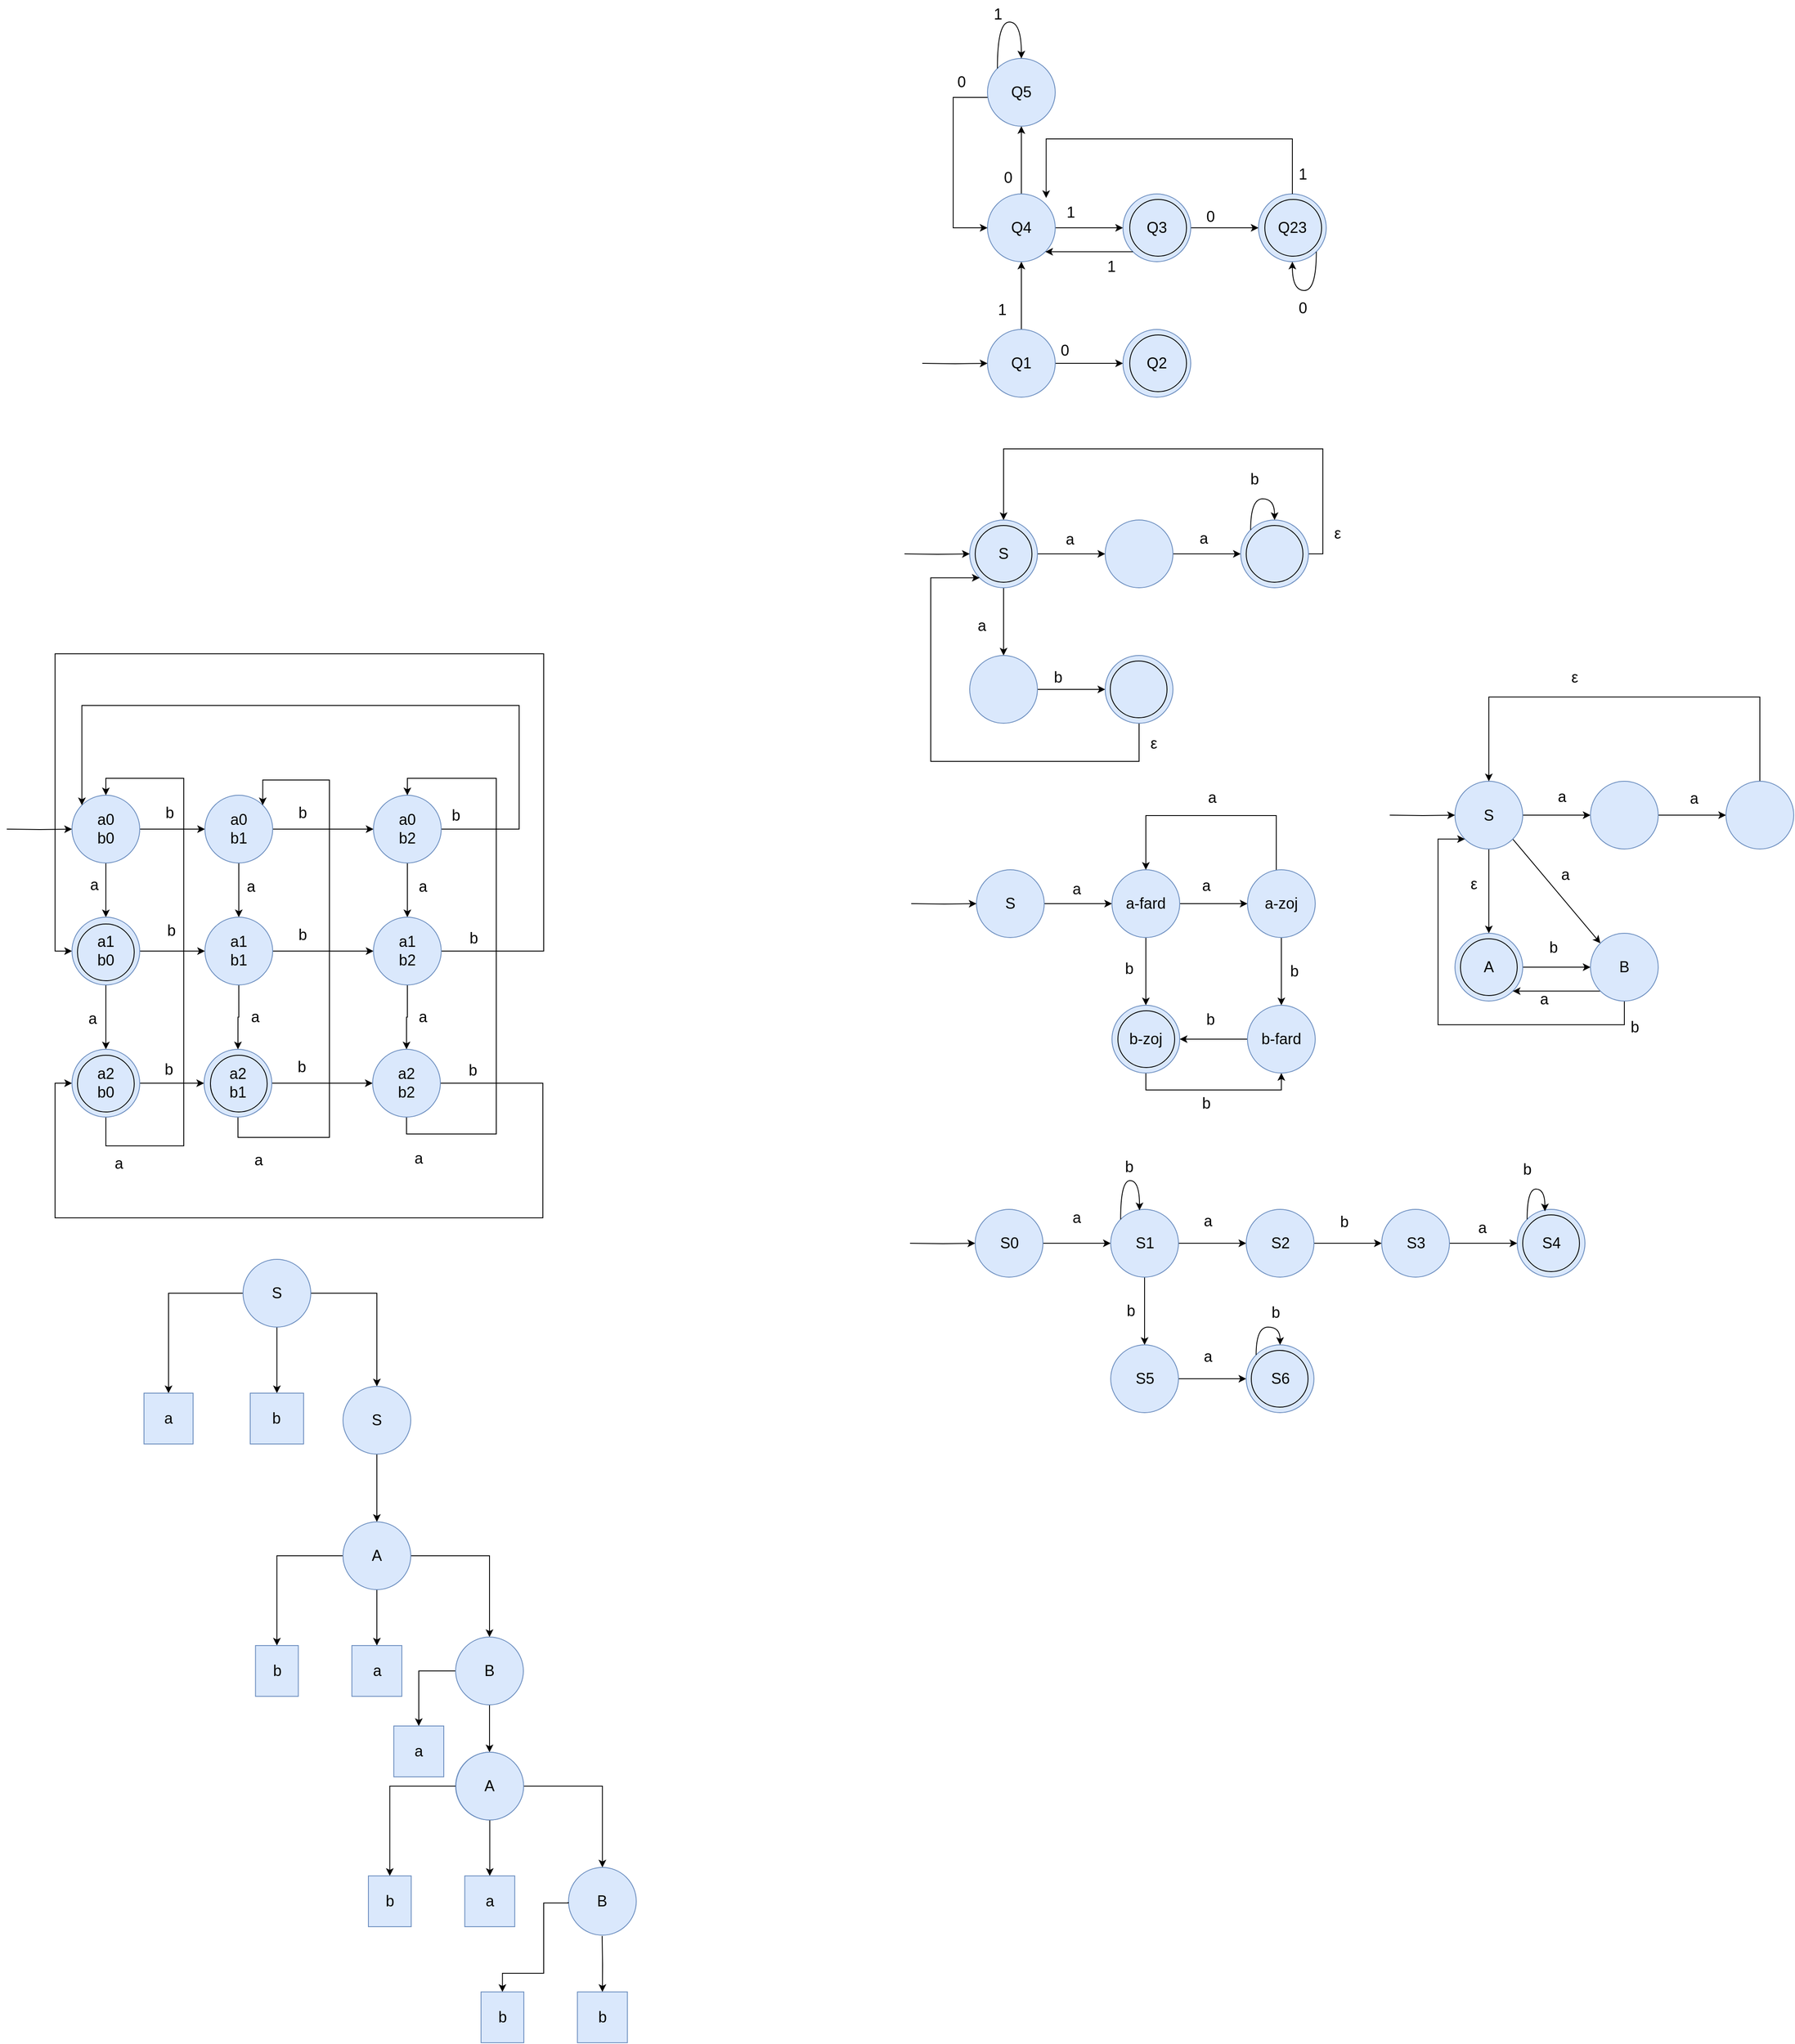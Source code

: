 <mxfile version="24.3.1" type="github">
  <diagram name="Page-1" id="eNZkA2NTbnl7GuclhR5Z">
    <mxGraphModel dx="660" dy="2353" grid="0" gridSize="10" guides="1" tooltips="1" connect="1" arrows="1" fold="1" page="0" pageScale="1" pageWidth="850" pageHeight="1100" math="0" shadow="0">
      <root>
        <mxCell id="0" />
        <mxCell id="1" parent="0" />
        <mxCell id="p42XSGhQ1gn5jIiI9MLK-1" value="" style="edgeStyle=orthogonalEdgeStyle;rounded=0;orthogonalLoop=1;jettySize=auto;html=1;fontFamily=Helvetica;fontSize=18;fontColor=default;" parent="1" source="p42XSGhQ1gn5jIiI9MLK-3" target="p42XSGhQ1gn5jIiI9MLK-7" edge="1">
          <mxGeometry relative="1" as="geometry" />
        </mxCell>
        <mxCell id="p42XSGhQ1gn5jIiI9MLK-2" value="" style="edgeStyle=orthogonalEdgeStyle;rounded=0;orthogonalLoop=1;jettySize=auto;html=1;fontFamily=Helvetica;fontSize=18;fontColor=default;" parent="1" source="p42XSGhQ1gn5jIiI9MLK-3" target="p42XSGhQ1gn5jIiI9MLK-9" edge="1">
          <mxGeometry relative="1" as="geometry" />
        </mxCell>
        <mxCell id="p42XSGhQ1gn5jIiI9MLK-3" value="Q1" style="ellipse;whiteSpace=wrap;html=1;aspect=fixed;hachureGap=4;fillColor=#dae8fc;strokeColor=#6c8ebf;rounded=0;fontSize=18;" parent="1" vertex="1">
          <mxGeometry x="1877" y="-511" width="80" height="80" as="geometry" />
        </mxCell>
        <mxCell id="p42XSGhQ1gn5jIiI9MLK-4" style="edgeStyle=orthogonalEdgeStyle;rounded=0;orthogonalLoop=1;jettySize=auto;html=1;fontSize=18;entryX=0;entryY=0.5;entryDx=0;entryDy=0;" parent="1" target="p42XSGhQ1gn5jIiI9MLK-3" edge="1">
          <mxGeometry relative="1" as="geometry">
            <mxPoint x="1800" y="-471" as="sourcePoint" />
            <mxPoint x="1841" y="-840" as="targetPoint" />
          </mxGeometry>
        </mxCell>
        <mxCell id="p42XSGhQ1gn5jIiI9MLK-5" value="" style="edgeStyle=orthogonalEdgeStyle;rounded=0;orthogonalLoop=1;jettySize=auto;html=1;fontFamily=Helvetica;fontSize=18;fontColor=default;" parent="1" source="p42XSGhQ1gn5jIiI9MLK-7" target="p42XSGhQ1gn5jIiI9MLK-12" edge="1">
          <mxGeometry relative="1" as="geometry" />
        </mxCell>
        <mxCell id="p42XSGhQ1gn5jIiI9MLK-6" value="" style="edgeStyle=orthogonalEdgeStyle;rounded=0;orthogonalLoop=1;jettySize=auto;html=1;fontFamily=Helvetica;fontSize=18;fontColor=default;" parent="1" source="p42XSGhQ1gn5jIiI9MLK-7" target="p42XSGhQ1gn5jIiI9MLK-15" edge="1">
          <mxGeometry relative="1" as="geometry" />
        </mxCell>
        <mxCell id="p42XSGhQ1gn5jIiI9MLK-7" value="Q4" style="ellipse;whiteSpace=wrap;html=1;fontSize=18;fillColor=#dae8fc;strokeColor=#6c8ebf;hachureGap=4;rounded=0;" parent="1" vertex="1">
          <mxGeometry x="1877" y="-671" width="80" height="80" as="geometry" />
        </mxCell>
        <mxCell id="p42XSGhQ1gn5jIiI9MLK-8" value="1" style="text;html=1;align=center;verticalAlign=middle;resizable=0;points=[];autosize=1;strokeColor=none;fillColor=none;fontFamily=Helvetica;fontSize=18;fontColor=default;" parent="1" vertex="1">
          <mxGeometry x="1879.5" y="-551" width="28" height="34" as="geometry" />
        </mxCell>
        <mxCell id="p42XSGhQ1gn5jIiI9MLK-9" value="Q2" style="ellipse;whiteSpace=wrap;html=1;fontSize=18;fillColor=#dae8fc;strokeColor=#6c8ebf;hachureGap=4;rounded=0;" parent="1" vertex="1">
          <mxGeometry x="2037" y="-511" width="80" height="80" as="geometry" />
        </mxCell>
        <mxCell id="p42XSGhQ1gn5jIiI9MLK-10" value="0" style="text;html=1;align=center;verticalAlign=middle;resizable=0;points=[];autosize=1;strokeColor=none;fillColor=none;fontFamily=Helvetica;fontSize=18;fontColor=default;" parent="1" vertex="1">
          <mxGeometry x="1953.5" y="-503" width="28" height="34" as="geometry" />
        </mxCell>
        <mxCell id="p42XSGhQ1gn5jIiI9MLK-11" value="" style="edgeStyle=orthogonalEdgeStyle;rounded=0;orthogonalLoop=1;jettySize=auto;html=1;fontFamily=Helvetica;fontSize=18;fontColor=default;" parent="1" source="p42XSGhQ1gn5jIiI9MLK-12" target="p42XSGhQ1gn5jIiI9MLK-19" edge="1">
          <mxGeometry relative="1" as="geometry" />
        </mxCell>
        <mxCell id="p42XSGhQ1gn5jIiI9MLK-12" value="Q3" style="ellipse;whiteSpace=wrap;html=1;fontSize=18;fillColor=#dae8fc;strokeColor=#6c8ebf;hachureGap=4;rounded=0;" parent="1" vertex="1">
          <mxGeometry x="2037" y="-671" width="80" height="80" as="geometry" />
        </mxCell>
        <mxCell id="p42XSGhQ1gn5jIiI9MLK-13" value="1" style="text;html=1;align=center;verticalAlign=middle;resizable=0;points=[];autosize=1;strokeColor=none;fillColor=none;fontFamily=Helvetica;fontSize=18;fontColor=default;" parent="1" vertex="1">
          <mxGeometry x="1960.5" y="-666" width="28" height="34" as="geometry" />
        </mxCell>
        <mxCell id="p42XSGhQ1gn5jIiI9MLK-14" style="edgeStyle=orthogonalEdgeStyle;rounded=0;orthogonalLoop=1;jettySize=auto;html=1;entryX=0;entryY=0.5;entryDx=0;entryDy=0;fontFamily=Helvetica;fontSize=18;fontColor=default;" parent="1" source="p42XSGhQ1gn5jIiI9MLK-15" target="p42XSGhQ1gn5jIiI9MLK-7" edge="1">
          <mxGeometry relative="1" as="geometry">
            <Array as="points">
              <mxPoint x="1836.5" y="-785" />
              <mxPoint x="1836.5" y="-631" />
            </Array>
          </mxGeometry>
        </mxCell>
        <mxCell id="p42XSGhQ1gn5jIiI9MLK-15" value="Q5" style="ellipse;whiteSpace=wrap;html=1;fontSize=18;fillColor=#dae8fc;strokeColor=#6c8ebf;hachureGap=4;rounded=0;" parent="1" vertex="1">
          <mxGeometry x="1877" y="-831" width="80" height="80" as="geometry" />
        </mxCell>
        <mxCell id="p42XSGhQ1gn5jIiI9MLK-16" value="0" style="text;html=1;align=center;verticalAlign=middle;resizable=0;points=[];autosize=1;strokeColor=none;fillColor=none;fontFamily=Helvetica;fontSize=18;fontColor=default;" parent="1" vertex="1">
          <mxGeometry x="1886.5" y="-707" width="28" height="34" as="geometry" />
        </mxCell>
        <mxCell id="p42XSGhQ1gn5jIiI9MLK-17" style="edgeStyle=orthogonalEdgeStyle;rounded=0;orthogonalLoop=1;jettySize=auto;html=1;exitX=0;exitY=1;exitDx=0;exitDy=0;entryX=1;entryY=1;entryDx=0;entryDy=0;fontFamily=Helvetica;fontSize=18;fontColor=default;" parent="1" source="p42XSGhQ1gn5jIiI9MLK-12" target="p42XSGhQ1gn5jIiI9MLK-7" edge="1">
          <mxGeometry relative="1" as="geometry" />
        </mxCell>
        <mxCell id="p42XSGhQ1gn5jIiI9MLK-18" value="1" style="text;html=1;align=center;verticalAlign=middle;resizable=0;points=[];autosize=1;strokeColor=none;fillColor=none;fontFamily=Helvetica;fontSize=18;fontColor=default;" parent="1" vertex="1">
          <mxGeometry x="2009" y="-602" width="28" height="34" as="geometry" />
        </mxCell>
        <mxCell id="p42XSGhQ1gn5jIiI9MLK-19" value="Q23" style="ellipse;whiteSpace=wrap;html=1;fontSize=18;fillColor=#dae8fc;strokeColor=#6c8ebf;hachureGap=4;rounded=0;" parent="1" vertex="1">
          <mxGeometry x="2197" y="-671" width="80" height="80" as="geometry" />
        </mxCell>
        <mxCell id="p42XSGhQ1gn5jIiI9MLK-20" value="0" style="text;html=1;align=center;verticalAlign=middle;resizable=0;points=[];autosize=1;strokeColor=none;fillColor=none;fontFamily=Helvetica;fontSize=18;fontColor=default;" parent="1" vertex="1">
          <mxGeometry x="2125.5" y="-661" width="28" height="34" as="geometry" />
        </mxCell>
        <mxCell id="p42XSGhQ1gn5jIiI9MLK-21" style="edgeStyle=orthogonalEdgeStyle;rounded=0;orthogonalLoop=1;jettySize=auto;html=1;exitX=0;exitY=0;exitDx=0;exitDy=0;entryX=0.5;entryY=0;entryDx=0;entryDy=0;fontFamily=Helvetica;fontSize=18;fontColor=default;curved=1;" parent="1" source="p42XSGhQ1gn5jIiI9MLK-15" target="p42XSGhQ1gn5jIiI9MLK-15" edge="1">
          <mxGeometry relative="1" as="geometry">
            <Array as="points">
              <mxPoint x="1888.5" y="-874" />
              <mxPoint x="1917.5" y="-874" />
            </Array>
          </mxGeometry>
        </mxCell>
        <mxCell id="p42XSGhQ1gn5jIiI9MLK-22" value="1" style="text;html=1;align=center;verticalAlign=middle;resizable=0;points=[];autosize=1;strokeColor=none;fillColor=none;fontFamily=Helvetica;fontSize=18;fontColor=default;" parent="1" vertex="1">
          <mxGeometry x="1874.5" y="-900" width="28" height="34" as="geometry" />
        </mxCell>
        <mxCell id="p42XSGhQ1gn5jIiI9MLK-23" value="0" style="text;html=1;align=center;verticalAlign=middle;resizable=0;points=[];autosize=1;strokeColor=none;fillColor=none;fontFamily=Helvetica;fontSize=18;fontColor=default;" parent="1" vertex="1">
          <mxGeometry x="1831.5" y="-820" width="28" height="34" as="geometry" />
        </mxCell>
        <mxCell id="p42XSGhQ1gn5jIiI9MLK-24" style="edgeStyle=orthogonalEdgeStyle;rounded=0;orthogonalLoop=1;jettySize=auto;html=1;entryX=0.866;entryY=0.06;entryDx=0;entryDy=0;entryPerimeter=0;fontFamily=Helvetica;fontSize=18;fontColor=default;" parent="1" source="p42XSGhQ1gn5jIiI9MLK-19" target="p42XSGhQ1gn5jIiI9MLK-7" edge="1">
          <mxGeometry relative="1" as="geometry">
            <Array as="points">
              <mxPoint x="2237.5" y="-736" />
              <mxPoint x="1946.5" y="-736" />
            </Array>
          </mxGeometry>
        </mxCell>
        <mxCell id="p42XSGhQ1gn5jIiI9MLK-25" value="1" style="text;html=1;align=center;verticalAlign=middle;resizable=0;points=[];autosize=1;strokeColor=none;fillColor=none;fontFamily=Helvetica;fontSize=18;fontColor=default;" parent="1" vertex="1">
          <mxGeometry x="2234.5" y="-711" width="28" height="34" as="geometry" />
        </mxCell>
        <mxCell id="p42XSGhQ1gn5jIiI9MLK-26" style="edgeStyle=orthogonalEdgeStyle;rounded=0;orthogonalLoop=1;jettySize=auto;html=1;exitX=1;exitY=1;exitDx=0;exitDy=0;entryX=0.5;entryY=1;entryDx=0;entryDy=0;fontFamily=Helvetica;fontSize=18;fontColor=default;curved=1;" parent="1" source="p42XSGhQ1gn5jIiI9MLK-19" target="p42XSGhQ1gn5jIiI9MLK-19" edge="1">
          <mxGeometry relative="1" as="geometry">
            <Array as="points">
              <mxPoint x="2265.5" y="-557" />
              <mxPoint x="2237.5" y="-557" />
            </Array>
          </mxGeometry>
        </mxCell>
        <mxCell id="p42XSGhQ1gn5jIiI9MLK-27" value="0" style="text;html=1;align=center;verticalAlign=middle;resizable=0;points=[];autosize=1;strokeColor=none;fillColor=none;fontFamily=Helvetica;fontSize=18;fontColor=default;" parent="1" vertex="1">
          <mxGeometry x="2234.5" y="-553" width="28" height="34" as="geometry" />
        </mxCell>
        <mxCell id="p42XSGhQ1gn5jIiI9MLK-28" value="" style="ellipse;whiteSpace=wrap;html=1;aspect=fixed;align=center;verticalAlign=middle;fontFamily=Helvetica;fontSize=18;fontColor=default;fillColor=none;gradientColor=none;strokeColor=#000000;" parent="1" vertex="1">
          <mxGeometry x="2045" y="-504.5" width="67" height="67" as="geometry" />
        </mxCell>
        <mxCell id="p42XSGhQ1gn5jIiI9MLK-29" value="" style="ellipse;whiteSpace=wrap;html=1;aspect=fixed;align=center;verticalAlign=middle;fontFamily=Helvetica;fontSize=18;fontColor=default;fillColor=none;gradientColor=none;strokeColor=#000000;" parent="1" vertex="1">
          <mxGeometry x="2045" y="-664.5" width="67" height="67" as="geometry" />
        </mxCell>
        <mxCell id="p42XSGhQ1gn5jIiI9MLK-30" value="" style="ellipse;whiteSpace=wrap;html=1;aspect=fixed;align=center;verticalAlign=middle;fontFamily=Helvetica;fontSize=18;fontColor=default;fillColor=none;gradientColor=none;strokeColor=#000000;" parent="1" vertex="1">
          <mxGeometry x="2204.5" y="-664.5" width="67" height="67" as="geometry" />
        </mxCell>
        <mxCell id="p42XSGhQ1gn5jIiI9MLK-36" value="" style="edgeStyle=orthogonalEdgeStyle;rounded=0;orthogonalLoop=1;jettySize=auto;html=1;" parent="1" source="p42XSGhQ1gn5jIiI9MLK-31" target="p42XSGhQ1gn5jIiI9MLK-35" edge="1">
          <mxGeometry relative="1" as="geometry" />
        </mxCell>
        <mxCell id="p42XSGhQ1gn5jIiI9MLK-45" value="" style="edgeStyle=orthogonalEdgeStyle;rounded=0;orthogonalLoop=1;jettySize=auto;html=1;fontFamily=Helvetica;fontSize=18;fontColor=default;autosize=1;resizable=0;" parent="1" source="p42XSGhQ1gn5jIiI9MLK-31" target="p42XSGhQ1gn5jIiI9MLK-44" edge="1">
          <mxGeometry relative="1" as="geometry" />
        </mxCell>
        <mxCell id="p42XSGhQ1gn5jIiI9MLK-31" value="S" style="ellipse;whiteSpace=wrap;html=1;aspect=fixed;hachureGap=4;fillColor=#dae8fc;strokeColor=#6c8ebf;rounded=0;fontSize=18;" parent="1" vertex="1">
          <mxGeometry x="1856" y="-286" width="80" height="80" as="geometry" />
        </mxCell>
        <mxCell id="p42XSGhQ1gn5jIiI9MLK-32" style="edgeStyle=orthogonalEdgeStyle;rounded=0;orthogonalLoop=1;jettySize=auto;html=1;fontSize=18;entryX=0;entryY=0.5;entryDx=0;entryDy=0;" parent="1" target="p42XSGhQ1gn5jIiI9MLK-31" edge="1">
          <mxGeometry relative="1" as="geometry">
            <mxPoint x="1779" y="-246" as="sourcePoint" />
            <mxPoint x="1820" y="-615" as="targetPoint" />
          </mxGeometry>
        </mxCell>
        <mxCell id="p42XSGhQ1gn5jIiI9MLK-38" value="" style="edgeStyle=orthogonalEdgeStyle;rounded=0;orthogonalLoop=1;jettySize=auto;html=1;" parent="1" source="p42XSGhQ1gn5jIiI9MLK-35" target="p42XSGhQ1gn5jIiI9MLK-37" edge="1">
          <mxGeometry relative="1" as="geometry" />
        </mxCell>
        <mxCell id="p42XSGhQ1gn5jIiI9MLK-35" value="" style="ellipse;whiteSpace=wrap;html=1;aspect=fixed;hachureGap=4;fillColor=#dae8fc;strokeColor=#6c8ebf;rounded=0;fontSize=18;" parent="1" vertex="1">
          <mxGeometry x="2016" y="-286" width="80" height="80" as="geometry" />
        </mxCell>
        <mxCell id="p42XSGhQ1gn5jIiI9MLK-48" style="edgeStyle=orthogonalEdgeStyle;rounded=0;orthogonalLoop=1;jettySize=auto;html=1;entryX=0.5;entryY=0;entryDx=0;entryDy=0;fontFamily=Helvetica;fontSize=18;fontColor=default;autosize=1;resizable=0;" parent="1" source="p42XSGhQ1gn5jIiI9MLK-37" target="p42XSGhQ1gn5jIiI9MLK-31" edge="1">
          <mxGeometry relative="1" as="geometry">
            <Array as="points">
              <mxPoint x="2273" y="-246" />
              <mxPoint x="2273" y="-370" />
              <mxPoint x="1896" y="-370" />
            </Array>
          </mxGeometry>
        </mxCell>
        <mxCell id="p42XSGhQ1gn5jIiI9MLK-37" value="" style="ellipse;whiteSpace=wrap;html=1;aspect=fixed;hachureGap=4;fillColor=#dae8fc;strokeColor=#6c8ebf;rounded=0;fontSize=18;" parent="1" vertex="1">
          <mxGeometry x="2176" y="-286" width="80" height="80" as="geometry" />
        </mxCell>
        <mxCell id="p42XSGhQ1gn5jIiI9MLK-40" value="a" style="text;html=1;align=center;verticalAlign=middle;resizable=0;points=[];autosize=1;strokeColor=none;fillColor=none;fontFamily=Helvetica;fontSize=18;fontColor=default;" parent="1" vertex="1">
          <mxGeometry x="1960" y="-280" width="28" height="34" as="geometry" />
        </mxCell>
        <mxCell id="p42XSGhQ1gn5jIiI9MLK-41" value="a" style="text;html=1;align=center;verticalAlign=middle;resizable=0;points=[];autosize=1;strokeColor=none;fillColor=none;fontFamily=Helvetica;fontSize=18;fontColor=default;" parent="1" vertex="1">
          <mxGeometry x="2118" y="-281" width="28" height="34" as="geometry" />
        </mxCell>
        <mxCell id="p42XSGhQ1gn5jIiI9MLK-42" style="edgeStyle=orthogonalEdgeStyle;rounded=0;orthogonalLoop=1;jettySize=auto;html=1;exitX=0;exitY=0;exitDx=0;exitDy=0;entryX=0.5;entryY=0;entryDx=0;entryDy=0;fontFamily=Helvetica;fontSize=18;fontColor=default;autosize=1;resizable=0;curved=1;" parent="1" source="p42XSGhQ1gn5jIiI9MLK-37" target="p42XSGhQ1gn5jIiI9MLK-37" edge="1">
          <mxGeometry relative="1" as="geometry">
            <Array as="points">
              <mxPoint x="2188" y="-311" />
              <mxPoint x="2216" y="-311" />
            </Array>
          </mxGeometry>
        </mxCell>
        <mxCell id="p42XSGhQ1gn5jIiI9MLK-43" value="b" style="text;html=1;align=center;verticalAlign=middle;resizable=0;points=[];autosize=1;strokeColor=none;fillColor=none;fontFamily=Helvetica;fontSize=18;fontColor=default;" parent="1" vertex="1">
          <mxGeometry x="2178" y="-351" width="28" height="34" as="geometry" />
        </mxCell>
        <mxCell id="p42XSGhQ1gn5jIiI9MLK-52" value="" style="edgeStyle=orthogonalEdgeStyle;rounded=0;orthogonalLoop=1;jettySize=auto;html=1;fontFamily=Helvetica;fontSize=18;fontColor=default;autosize=1;resizable=0;" parent="1" source="p42XSGhQ1gn5jIiI9MLK-44" target="p42XSGhQ1gn5jIiI9MLK-51" edge="1">
          <mxGeometry relative="1" as="geometry" />
        </mxCell>
        <mxCell id="p42XSGhQ1gn5jIiI9MLK-44" value="" style="ellipse;whiteSpace=wrap;html=1;aspect=fixed;hachureGap=4;fillColor=#dae8fc;strokeColor=#6c8ebf;rounded=0;fontSize=18;" parent="1" vertex="1">
          <mxGeometry x="1856" y="-126" width="80" height="80" as="geometry" />
        </mxCell>
        <mxCell id="p42XSGhQ1gn5jIiI9MLK-49" value="ε" style="text;html=1;align=center;verticalAlign=middle;resizable=0;points=[];autosize=1;strokeColor=none;fillColor=none;fontFamily=Helvetica;fontSize=18;fontColor=default;" parent="1" vertex="1">
          <mxGeometry x="2277" y="-287" width="26" height="34" as="geometry" />
        </mxCell>
        <mxCell id="p42XSGhQ1gn5jIiI9MLK-50" value="a" style="text;html=1;align=center;verticalAlign=middle;resizable=0;points=[];autosize=1;strokeColor=none;fillColor=none;fontFamily=Helvetica;fontSize=18;fontColor=default;" parent="1" vertex="1">
          <mxGeometry x="1856" y="-178" width="28" height="34" as="geometry" />
        </mxCell>
        <mxCell id="p42XSGhQ1gn5jIiI9MLK-55" style="edgeStyle=orthogonalEdgeStyle;rounded=0;orthogonalLoop=1;jettySize=auto;html=1;entryX=0;entryY=1;entryDx=0;entryDy=0;fontFamily=Helvetica;fontSize=18;fontColor=default;autosize=1;resizable=0;" parent="1" source="p42XSGhQ1gn5jIiI9MLK-51" target="p42XSGhQ1gn5jIiI9MLK-31" edge="1">
          <mxGeometry relative="1" as="geometry">
            <Array as="points">
              <mxPoint x="2056" y="-1" />
              <mxPoint x="1810" y="-1" />
              <mxPoint x="1810" y="-218" />
            </Array>
          </mxGeometry>
        </mxCell>
        <mxCell id="p42XSGhQ1gn5jIiI9MLK-51" value="" style="ellipse;whiteSpace=wrap;html=1;aspect=fixed;hachureGap=4;fillColor=#dae8fc;strokeColor=#6c8ebf;rounded=0;fontSize=18;" parent="1" vertex="1">
          <mxGeometry x="2016" y="-126" width="80" height="80" as="geometry" />
        </mxCell>
        <mxCell id="p42XSGhQ1gn5jIiI9MLK-53" value="b" style="text;html=1;align=center;verticalAlign=middle;resizable=0;points=[];autosize=1;strokeColor=none;fillColor=none;fontFamily=Helvetica;fontSize=18;fontColor=default;" parent="1" vertex="1">
          <mxGeometry x="1946" y="-117" width="28" height="34" as="geometry" />
        </mxCell>
        <mxCell id="p42XSGhQ1gn5jIiI9MLK-56" value="ε" style="text;html=1;align=center;verticalAlign=middle;resizable=0;points=[];autosize=1;strokeColor=none;fillColor=none;fontFamily=Helvetica;fontSize=18;fontColor=default;" parent="1" vertex="1">
          <mxGeometry x="2060" y="-39" width="26" height="34" as="geometry" />
        </mxCell>
        <mxCell id="p42XSGhQ1gn5jIiI9MLK-57" value="" style="ellipse;whiteSpace=wrap;html=1;aspect=fixed;align=center;verticalAlign=middle;fontFamily=Helvetica;fontSize=18;fontColor=default;fillColor=none;gradientColor=none;strokeColor=#000000;" parent="1" vertex="1">
          <mxGeometry x="1862.5" y="-279.5" width="67" height="67" as="geometry" />
        </mxCell>
        <mxCell id="p42XSGhQ1gn5jIiI9MLK-58" value="" style="ellipse;whiteSpace=wrap;html=1;aspect=fixed;align=center;verticalAlign=middle;fontFamily=Helvetica;fontSize=18;fontColor=default;fillColor=none;gradientColor=none;strokeColor=#000000;" parent="1" vertex="1">
          <mxGeometry x="2182.5" y="-279.5" width="67" height="67" as="geometry" />
        </mxCell>
        <mxCell id="p42XSGhQ1gn5jIiI9MLK-59" value="" style="ellipse;whiteSpace=wrap;html=1;aspect=fixed;align=center;verticalAlign=middle;fontFamily=Helvetica;fontSize=18;fontColor=default;fillColor=none;gradientColor=none;strokeColor=#000000;" parent="1" vertex="1">
          <mxGeometry x="2022" y="-119.5" width="67" height="67" as="geometry" />
        </mxCell>
        <mxCell id="3wRG5uY9hwC1dV_-qFoT-1" value="" style="edgeStyle=orthogonalEdgeStyle;rounded=0;orthogonalLoop=1;jettySize=auto;html=1;" edge="1" parent="1" source="3wRG5uY9hwC1dV_-qFoT-3" target="3wRG5uY9hwC1dV_-qFoT-6">
          <mxGeometry relative="1" as="geometry" />
        </mxCell>
        <mxCell id="3wRG5uY9hwC1dV_-qFoT-3" value="S" style="ellipse;whiteSpace=wrap;html=1;aspect=fixed;hachureGap=4;fillColor=#dae8fc;strokeColor=#6c8ebf;rounded=0;fontSize=18;" vertex="1" parent="1">
          <mxGeometry x="1864" y="127" width="80" height="80" as="geometry" />
        </mxCell>
        <mxCell id="3wRG5uY9hwC1dV_-qFoT-4" style="edgeStyle=orthogonalEdgeStyle;rounded=0;orthogonalLoop=1;jettySize=auto;html=1;fontSize=18;entryX=0;entryY=0.5;entryDx=0;entryDy=0;" edge="1" parent="1" target="3wRG5uY9hwC1dV_-qFoT-3">
          <mxGeometry relative="1" as="geometry">
            <mxPoint x="1787" y="167" as="sourcePoint" />
            <mxPoint x="1828" y="-202" as="targetPoint" />
          </mxGeometry>
        </mxCell>
        <mxCell id="3wRG5uY9hwC1dV_-qFoT-24" value="" style="edgeStyle=orthogonalEdgeStyle;rounded=0;orthogonalLoop=1;jettySize=auto;html=1;" edge="1" parent="1" source="3wRG5uY9hwC1dV_-qFoT-6" target="3wRG5uY9hwC1dV_-qFoT-23">
          <mxGeometry relative="1" as="geometry" />
        </mxCell>
        <mxCell id="3wRG5uY9hwC1dV_-qFoT-30" value="" style="edgeStyle=orthogonalEdgeStyle;rounded=0;orthogonalLoop=1;jettySize=auto;html=1;fontFamily=Helvetica;fontSize=18;fontColor=default;autosize=1;resizable=0;" edge="1" parent="1" source="3wRG5uY9hwC1dV_-qFoT-6" target="3wRG5uY9hwC1dV_-qFoT-29">
          <mxGeometry relative="1" as="geometry" />
        </mxCell>
        <mxCell id="3wRG5uY9hwC1dV_-qFoT-6" value="a-fard" style="ellipse;whiteSpace=wrap;html=1;aspect=fixed;hachureGap=4;fillColor=#dae8fc;strokeColor=#6c8ebf;rounded=0;fontSize=18;" vertex="1" parent="1">
          <mxGeometry x="2024" y="127" width="80" height="80" as="geometry" />
        </mxCell>
        <mxCell id="3wRG5uY9hwC1dV_-qFoT-9" value="a" style="text;html=1;align=center;verticalAlign=middle;resizable=0;points=[];autosize=1;strokeColor=none;fillColor=none;fontFamily=Helvetica;fontSize=18;fontColor=default;" vertex="1" parent="1">
          <mxGeometry x="1968" y="133" width="28" height="34" as="geometry" />
        </mxCell>
        <mxCell id="3wRG5uY9hwC1dV_-qFoT-27" style="edgeStyle=orthogonalEdgeStyle;rounded=0;orthogonalLoop=1;jettySize=auto;html=1;entryX=0.5;entryY=0;entryDx=0;entryDy=0;fontFamily=Helvetica;fontSize=18;fontColor=default;autosize=1;resizable=0;" edge="1" parent="1" source="3wRG5uY9hwC1dV_-qFoT-23" target="3wRG5uY9hwC1dV_-qFoT-6">
          <mxGeometry relative="1" as="geometry">
            <Array as="points">
              <mxPoint x="2218" y="63" />
              <mxPoint x="2064" y="63" />
            </Array>
          </mxGeometry>
        </mxCell>
        <mxCell id="3wRG5uY9hwC1dV_-qFoT-33" value="" style="edgeStyle=orthogonalEdgeStyle;rounded=0;orthogonalLoop=1;jettySize=auto;html=1;fontFamily=Helvetica;fontSize=18;fontColor=default;autosize=1;resizable=0;" edge="1" parent="1" source="3wRG5uY9hwC1dV_-qFoT-23" target="3wRG5uY9hwC1dV_-qFoT-32">
          <mxGeometry relative="1" as="geometry" />
        </mxCell>
        <mxCell id="3wRG5uY9hwC1dV_-qFoT-23" value="a-zoj" style="ellipse;whiteSpace=wrap;html=1;aspect=fixed;hachureGap=4;fillColor=#dae8fc;strokeColor=#6c8ebf;rounded=0;fontSize=18;" vertex="1" parent="1">
          <mxGeometry x="2184" y="127" width="80" height="80" as="geometry" />
        </mxCell>
        <mxCell id="3wRG5uY9hwC1dV_-qFoT-26" value="a" style="text;html=1;align=center;verticalAlign=middle;resizable=0;points=[];autosize=1;strokeColor=none;fillColor=none;fontFamily=Helvetica;fontSize=18;fontColor=default;" vertex="1" parent="1">
          <mxGeometry x="2121" y="129" width="28" height="34" as="geometry" />
        </mxCell>
        <mxCell id="3wRG5uY9hwC1dV_-qFoT-28" value="a" style="text;html=1;align=center;verticalAlign=middle;resizable=0;points=[];autosize=1;strokeColor=none;fillColor=none;fontFamily=Helvetica;fontSize=18;fontColor=default;" vertex="1" parent="1">
          <mxGeometry x="2128" y="25" width="28" height="34" as="geometry" />
        </mxCell>
        <mxCell id="3wRG5uY9hwC1dV_-qFoT-37" style="edgeStyle=orthogonalEdgeStyle;rounded=0;orthogonalLoop=1;jettySize=auto;html=1;entryX=0.5;entryY=1;entryDx=0;entryDy=0;fontFamily=Helvetica;fontSize=18;fontColor=default;autosize=1;resizable=0;" edge="1" parent="1" source="3wRG5uY9hwC1dV_-qFoT-29" target="3wRG5uY9hwC1dV_-qFoT-32">
          <mxGeometry relative="1" as="geometry">
            <Array as="points">
              <mxPoint x="2064" y="387" />
              <mxPoint x="2224" y="387" />
            </Array>
          </mxGeometry>
        </mxCell>
        <mxCell id="3wRG5uY9hwC1dV_-qFoT-29" value="b-zoj" style="ellipse;whiteSpace=wrap;html=1;aspect=fixed;hachureGap=4;fillColor=#dae8fc;strokeColor=#6c8ebf;rounded=0;fontSize=18;" vertex="1" parent="1">
          <mxGeometry x="2024" y="287" width="80" height="80" as="geometry" />
        </mxCell>
        <mxCell id="3wRG5uY9hwC1dV_-qFoT-31" value="b" style="text;html=1;align=center;verticalAlign=middle;resizable=0;points=[];autosize=1;strokeColor=none;fillColor=none;fontFamily=Helvetica;fontSize=18;fontColor=default;" vertex="1" parent="1">
          <mxGeometry x="2030" y="227" width="28" height="34" as="geometry" />
        </mxCell>
        <mxCell id="3wRG5uY9hwC1dV_-qFoT-35" style="edgeStyle=orthogonalEdgeStyle;rounded=0;orthogonalLoop=1;jettySize=auto;html=1;entryX=1;entryY=0.5;entryDx=0;entryDy=0;fontFamily=Helvetica;fontSize=18;fontColor=default;autosize=1;resizable=0;" edge="1" parent="1" source="3wRG5uY9hwC1dV_-qFoT-32" target="3wRG5uY9hwC1dV_-qFoT-29">
          <mxGeometry relative="1" as="geometry" />
        </mxCell>
        <mxCell id="3wRG5uY9hwC1dV_-qFoT-32" value="b-fard" style="ellipse;whiteSpace=wrap;html=1;aspect=fixed;hachureGap=4;fillColor=#dae8fc;strokeColor=#6c8ebf;rounded=0;fontSize=18;" vertex="1" parent="1">
          <mxGeometry x="2184" y="287" width="80" height="80" as="geometry" />
        </mxCell>
        <mxCell id="3wRG5uY9hwC1dV_-qFoT-34" value="b" style="text;html=1;align=center;verticalAlign=middle;resizable=0;points=[];autosize=1;strokeColor=none;fillColor=none;fontFamily=Helvetica;fontSize=18;fontColor=default;" vertex="1" parent="1">
          <mxGeometry x="2225" y="230" width="28" height="34" as="geometry" />
        </mxCell>
        <mxCell id="3wRG5uY9hwC1dV_-qFoT-36" value="b" style="text;html=1;align=center;verticalAlign=middle;resizable=0;points=[];autosize=1;strokeColor=none;fillColor=none;fontFamily=Helvetica;fontSize=18;fontColor=default;" vertex="1" parent="1">
          <mxGeometry x="2126" y="287" width="28" height="34" as="geometry" />
        </mxCell>
        <mxCell id="3wRG5uY9hwC1dV_-qFoT-38" value="b" style="text;html=1;align=center;verticalAlign=middle;resizable=0;points=[];autosize=1;strokeColor=none;fillColor=none;fontFamily=Helvetica;fontSize=18;fontColor=default;" vertex="1" parent="1">
          <mxGeometry x="2121" y="386" width="28" height="34" as="geometry" />
        </mxCell>
        <mxCell id="3wRG5uY9hwC1dV_-qFoT-39" value="" style="ellipse;whiteSpace=wrap;html=1;aspect=fixed;align=center;verticalAlign=middle;fontFamily=Helvetica;fontSize=18;fontColor=default;fillColor=none;gradientColor=none;strokeColor=#000000;" vertex="1" parent="1">
          <mxGeometry x="2031" y="293.5" width="67" height="67" as="geometry" />
        </mxCell>
        <mxCell id="3wRG5uY9hwC1dV_-qFoT-46" value="" style="edgeStyle=orthogonalEdgeStyle;rounded=0;orthogonalLoop=1;jettySize=auto;html=1;fontFamily=Helvetica;fontSize=18;fontColor=default;autosize=1;resizable=0;" edge="1" parent="1" source="3wRG5uY9hwC1dV_-qFoT-41" target="3wRG5uY9hwC1dV_-qFoT-45">
          <mxGeometry relative="1" as="geometry" />
        </mxCell>
        <mxCell id="3wRG5uY9hwC1dV_-qFoT-41" value="S0" style="ellipse;whiteSpace=wrap;html=1;aspect=fixed;hachureGap=4;fillColor=#dae8fc;strokeColor=#6c8ebf;rounded=0;fontSize=18;" vertex="1" parent="1">
          <mxGeometry x="1862.5" y="528" width="80" height="80" as="geometry" />
        </mxCell>
        <mxCell id="3wRG5uY9hwC1dV_-qFoT-42" style="edgeStyle=orthogonalEdgeStyle;rounded=0;orthogonalLoop=1;jettySize=auto;html=1;fontSize=18;entryX=0;entryY=0.5;entryDx=0;entryDy=0;" edge="1" parent="1" target="3wRG5uY9hwC1dV_-qFoT-41">
          <mxGeometry relative="1" as="geometry">
            <mxPoint x="1785.5" y="568" as="sourcePoint" />
            <mxPoint x="1826.5" y="199" as="targetPoint" />
          </mxGeometry>
        </mxCell>
        <mxCell id="3wRG5uY9hwC1dV_-qFoT-43" value="a" style="text;html=1;align=center;verticalAlign=middle;resizable=0;points=[];autosize=1;strokeColor=none;fillColor=none;fontFamily=Helvetica;fontSize=18;fontColor=default;" vertex="1" parent="1">
          <mxGeometry x="1968" y="521" width="28" height="34" as="geometry" />
        </mxCell>
        <mxCell id="3wRG5uY9hwC1dV_-qFoT-50" value="" style="edgeStyle=orthogonalEdgeStyle;rounded=0;orthogonalLoop=1;jettySize=auto;html=1;fontFamily=Helvetica;fontSize=18;fontColor=default;autosize=1;resizable=0;" edge="1" parent="1" source="3wRG5uY9hwC1dV_-qFoT-45" target="3wRG5uY9hwC1dV_-qFoT-49">
          <mxGeometry relative="1" as="geometry" />
        </mxCell>
        <mxCell id="3wRG5uY9hwC1dV_-qFoT-61" value="" style="edgeStyle=orthogonalEdgeStyle;rounded=0;orthogonalLoop=1;jettySize=auto;html=1;fontFamily=Helvetica;fontSize=18;fontColor=default;autosize=1;resizable=0;" edge="1" parent="1" source="3wRG5uY9hwC1dV_-qFoT-45" target="3wRG5uY9hwC1dV_-qFoT-60">
          <mxGeometry relative="1" as="geometry" />
        </mxCell>
        <mxCell id="3wRG5uY9hwC1dV_-qFoT-45" value="S1" style="ellipse;whiteSpace=wrap;html=1;aspect=fixed;hachureGap=4;fillColor=#dae8fc;strokeColor=#6c8ebf;rounded=0;fontSize=18;" vertex="1" parent="1">
          <mxGeometry x="2022.5" y="528" width="80" height="80" as="geometry" />
        </mxCell>
        <mxCell id="3wRG5uY9hwC1dV_-qFoT-47" style="edgeStyle=orthogonalEdgeStyle;rounded=0;orthogonalLoop=1;jettySize=auto;html=1;exitX=0;exitY=0;exitDx=0;exitDy=0;entryX=0.425;entryY=0.013;entryDx=0;entryDy=0;entryPerimeter=0;fontFamily=Helvetica;fontSize=18;fontColor=default;autosize=1;resizable=0;curved=1;" edge="1" parent="1" source="3wRG5uY9hwC1dV_-qFoT-45" target="3wRG5uY9hwC1dV_-qFoT-45">
          <mxGeometry relative="1" as="geometry">
            <Array as="points">
              <mxPoint x="2034" y="494" />
              <mxPoint x="2057" y="494" />
            </Array>
          </mxGeometry>
        </mxCell>
        <mxCell id="3wRG5uY9hwC1dV_-qFoT-48" value="b" style="text;html=1;align=center;verticalAlign=middle;resizable=0;points=[];autosize=1;strokeColor=none;fillColor=none;fontFamily=Helvetica;fontSize=18;fontColor=default;" vertex="1" parent="1">
          <mxGeometry x="2030" y="461" width="28" height="34" as="geometry" />
        </mxCell>
        <mxCell id="3wRG5uY9hwC1dV_-qFoT-53" value="" style="edgeStyle=orthogonalEdgeStyle;rounded=0;orthogonalLoop=1;jettySize=auto;html=1;fontFamily=Helvetica;fontSize=18;fontColor=default;autosize=1;resizable=0;" edge="1" parent="1" source="3wRG5uY9hwC1dV_-qFoT-49" target="3wRG5uY9hwC1dV_-qFoT-52">
          <mxGeometry relative="1" as="geometry" />
        </mxCell>
        <mxCell id="3wRG5uY9hwC1dV_-qFoT-49" value="S2" style="ellipse;whiteSpace=wrap;html=1;aspect=fixed;hachureGap=4;fillColor=#dae8fc;strokeColor=#6c8ebf;rounded=0;fontSize=18;" vertex="1" parent="1">
          <mxGeometry x="2182.5" y="528" width="80" height="80" as="geometry" />
        </mxCell>
        <mxCell id="3wRG5uY9hwC1dV_-qFoT-51" value="a" style="text;html=1;align=center;verticalAlign=middle;resizable=0;points=[];autosize=1;strokeColor=none;fillColor=none;fontFamily=Helvetica;fontSize=18;fontColor=default;" vertex="1" parent="1">
          <mxGeometry x="2123" y="525" width="28" height="34" as="geometry" />
        </mxCell>
        <mxCell id="3wRG5uY9hwC1dV_-qFoT-56" value="" style="edgeStyle=orthogonalEdgeStyle;rounded=0;orthogonalLoop=1;jettySize=auto;html=1;fontFamily=Helvetica;fontSize=18;fontColor=default;autosize=1;resizable=0;" edge="1" parent="1" source="3wRG5uY9hwC1dV_-qFoT-52" target="3wRG5uY9hwC1dV_-qFoT-55">
          <mxGeometry relative="1" as="geometry" />
        </mxCell>
        <mxCell id="3wRG5uY9hwC1dV_-qFoT-52" value="S3" style="ellipse;whiteSpace=wrap;html=1;aspect=fixed;hachureGap=4;fillColor=#dae8fc;strokeColor=#6c8ebf;rounded=0;fontSize=18;" vertex="1" parent="1">
          <mxGeometry x="2342.5" y="528" width="80" height="80" as="geometry" />
        </mxCell>
        <mxCell id="3wRG5uY9hwC1dV_-qFoT-54" value="b" style="text;html=1;align=center;verticalAlign=middle;resizable=0;points=[];autosize=1;strokeColor=none;fillColor=none;fontFamily=Helvetica;fontSize=18;fontColor=default;" vertex="1" parent="1">
          <mxGeometry x="2284" y="526" width="28" height="34" as="geometry" />
        </mxCell>
        <mxCell id="3wRG5uY9hwC1dV_-qFoT-55" value="S4" style="ellipse;whiteSpace=wrap;html=1;aspect=fixed;hachureGap=4;fillColor=#dae8fc;strokeColor=#6c8ebf;rounded=0;fontSize=18;" vertex="1" parent="1">
          <mxGeometry x="2502.5" y="528" width="80" height="80" as="geometry" />
        </mxCell>
        <mxCell id="3wRG5uY9hwC1dV_-qFoT-57" value="a" style="text;html=1;align=center;verticalAlign=middle;resizable=0;points=[];autosize=1;strokeColor=none;fillColor=none;fontFamily=Helvetica;fontSize=18;fontColor=default;" vertex="1" parent="1">
          <mxGeometry x="2447" y="533" width="28" height="34" as="geometry" />
        </mxCell>
        <mxCell id="3wRG5uY9hwC1dV_-qFoT-58" style="edgeStyle=orthogonalEdgeStyle;rounded=0;orthogonalLoop=1;jettySize=auto;html=1;exitX=0;exitY=0;exitDx=0;exitDy=0;entryX=0.409;entryY=0.028;entryDx=0;entryDy=0;entryPerimeter=0;fontFamily=Helvetica;fontSize=18;fontColor=default;autosize=1;resizable=0;curved=1;" edge="1" parent="1" source="3wRG5uY9hwC1dV_-qFoT-55" target="3wRG5uY9hwC1dV_-qFoT-55">
          <mxGeometry relative="1" as="geometry">
            <Array as="points">
              <mxPoint x="2514" y="504" />
              <mxPoint x="2535" y="504" />
            </Array>
          </mxGeometry>
        </mxCell>
        <mxCell id="3wRG5uY9hwC1dV_-qFoT-59" value="b" style="text;html=1;align=center;verticalAlign=middle;resizable=0;points=[];autosize=1;strokeColor=none;fillColor=none;fontFamily=Helvetica;fontSize=18;fontColor=default;" vertex="1" parent="1">
          <mxGeometry x="2500" y="464" width="28" height="34" as="geometry" />
        </mxCell>
        <mxCell id="3wRG5uY9hwC1dV_-qFoT-64" value="" style="edgeStyle=orthogonalEdgeStyle;rounded=0;orthogonalLoop=1;jettySize=auto;html=1;fontFamily=Helvetica;fontSize=18;fontColor=default;autosize=1;resizable=0;" edge="1" parent="1" source="3wRG5uY9hwC1dV_-qFoT-60" target="3wRG5uY9hwC1dV_-qFoT-63">
          <mxGeometry relative="1" as="geometry" />
        </mxCell>
        <mxCell id="3wRG5uY9hwC1dV_-qFoT-60" value="S5" style="ellipse;whiteSpace=wrap;html=1;aspect=fixed;hachureGap=4;fillColor=#dae8fc;strokeColor=#6c8ebf;rounded=0;fontSize=18;" vertex="1" parent="1">
          <mxGeometry x="2022.5" y="688" width="80" height="80" as="geometry" />
        </mxCell>
        <mxCell id="3wRG5uY9hwC1dV_-qFoT-62" value="b" style="text;html=1;align=center;verticalAlign=middle;resizable=0;points=[];autosize=1;strokeColor=none;fillColor=none;fontFamily=Helvetica;fontSize=18;fontColor=default;" vertex="1" parent="1">
          <mxGeometry x="2032" y="631" width="28" height="34" as="geometry" />
        </mxCell>
        <mxCell id="3wRG5uY9hwC1dV_-qFoT-63" value="S6" style="ellipse;whiteSpace=wrap;html=1;aspect=fixed;hachureGap=4;fillColor=#dae8fc;strokeColor=#6c8ebf;rounded=0;fontSize=18;" vertex="1" parent="1">
          <mxGeometry x="2182.5" y="688" width="80" height="80" as="geometry" />
        </mxCell>
        <mxCell id="3wRG5uY9hwC1dV_-qFoT-65" value="a" style="text;html=1;align=center;verticalAlign=middle;resizable=0;points=[];autosize=1;strokeColor=none;fillColor=none;fontFamily=Helvetica;fontSize=18;fontColor=default;" vertex="1" parent="1">
          <mxGeometry x="2123" y="685" width="28" height="34" as="geometry" />
        </mxCell>
        <mxCell id="3wRG5uY9hwC1dV_-qFoT-69" style="edgeStyle=orthogonalEdgeStyle;rounded=0;orthogonalLoop=1;jettySize=auto;html=1;exitX=0;exitY=0;exitDx=0;exitDy=0;entryX=0.5;entryY=0;entryDx=0;entryDy=0;fontFamily=Helvetica;fontSize=18;fontColor=default;autosize=1;resizable=0;curved=1;" edge="1" parent="1" source="3wRG5uY9hwC1dV_-qFoT-63" target="3wRG5uY9hwC1dV_-qFoT-63">
          <mxGeometry relative="1" as="geometry">
            <Array as="points">
              <mxPoint x="2194" y="667" />
              <mxPoint x="2223" y="667" />
            </Array>
          </mxGeometry>
        </mxCell>
        <mxCell id="3wRG5uY9hwC1dV_-qFoT-70" value="b" style="text;html=1;align=center;verticalAlign=middle;resizable=0;points=[];autosize=1;strokeColor=none;fillColor=none;fontFamily=Helvetica;fontSize=18;fontColor=default;" vertex="1" parent="1">
          <mxGeometry x="2203" y="633" width="28" height="34" as="geometry" />
        </mxCell>
        <mxCell id="3wRG5uY9hwC1dV_-qFoT-71" value="" style="ellipse;whiteSpace=wrap;html=1;aspect=fixed;align=center;verticalAlign=middle;fontFamily=Helvetica;fontSize=18;fontColor=default;fillColor=none;gradientColor=none;strokeColor=#000000;" vertex="1" parent="1">
          <mxGeometry x="2188.5" y="694.5" width="67" height="67" as="geometry" />
        </mxCell>
        <mxCell id="3wRG5uY9hwC1dV_-qFoT-72" value="" style="ellipse;whiteSpace=wrap;html=1;aspect=fixed;align=center;verticalAlign=middle;fontFamily=Helvetica;fontSize=18;fontColor=default;fillColor=none;gradientColor=none;strokeColor=#000000;" vertex="1" parent="1">
          <mxGeometry x="2509" y="534.5" width="67" height="67" as="geometry" />
        </mxCell>
        <mxCell id="3wRG5uY9hwC1dV_-qFoT-73" value="" style="edgeStyle=orthogonalEdgeStyle;rounded=0;orthogonalLoop=1;jettySize=auto;html=1;fontFamily=Helvetica;fontSize=18;fontColor=default;" edge="1" parent="1" source="3wRG5uY9hwC1dV_-qFoT-75" target="3wRG5uY9hwC1dV_-qFoT-85">
          <mxGeometry relative="1" as="geometry" />
        </mxCell>
        <mxCell id="3wRG5uY9hwC1dV_-qFoT-173" value="" style="edgeStyle=orthogonalEdgeStyle;rounded=0;orthogonalLoop=1;jettySize=auto;html=1;fontFamily=Helvetica;fontSize=18;fontColor=default;autosize=1;resizable=0;" edge="1" parent="1" source="3wRG5uY9hwC1dV_-qFoT-75" target="3wRG5uY9hwC1dV_-qFoT-172">
          <mxGeometry relative="1" as="geometry" />
        </mxCell>
        <mxCell id="3wRG5uY9hwC1dV_-qFoT-75" value="&lt;div&gt;a0&lt;/div&gt;&lt;div&gt;b0&lt;/div&gt;" style="ellipse;whiteSpace=wrap;html=1;aspect=fixed;hachureGap=4;fillColor=#dae8fc;strokeColor=#6c8ebf;rounded=0;fontSize=18;" vertex="1" parent="1">
          <mxGeometry x="796" y="39" width="80" height="80" as="geometry" />
        </mxCell>
        <mxCell id="3wRG5uY9hwC1dV_-qFoT-76" style="edgeStyle=orthogonalEdgeStyle;rounded=0;orthogonalLoop=1;jettySize=auto;html=1;fontSize=18;entryX=0;entryY=0.5;entryDx=0;entryDy=0;" edge="1" parent="1" target="3wRG5uY9hwC1dV_-qFoT-75">
          <mxGeometry relative="1" as="geometry">
            <mxPoint x="719" y="79" as="sourcePoint" />
            <mxPoint x="760" y="-290" as="targetPoint" />
          </mxGeometry>
        </mxCell>
        <mxCell id="3wRG5uY9hwC1dV_-qFoT-83" value="" style="edgeStyle=orthogonalEdgeStyle;rounded=0;orthogonalLoop=1;jettySize=auto;html=1;fontFamily=Helvetica;fontSize=18;fontColor=default;" edge="1" parent="1" source="3wRG5uY9hwC1dV_-qFoT-85" target="3wRG5uY9hwC1dV_-qFoT-91">
          <mxGeometry relative="1" as="geometry" />
        </mxCell>
        <mxCell id="3wRG5uY9hwC1dV_-qFoT-84" style="edgeStyle=orthogonalEdgeStyle;rounded=0;orthogonalLoop=1;jettySize=auto;html=1;exitX=0.5;exitY=1;exitDx=0;exitDy=0;fontFamily=Helvetica;fontSize=18;fontColor=default;" edge="1" parent="1" source="3wRG5uY9hwC1dV_-qFoT-85" target="3wRG5uY9hwC1dV_-qFoT-108">
          <mxGeometry relative="1" as="geometry" />
        </mxCell>
        <mxCell id="3wRG5uY9hwC1dV_-qFoT-85" value="a0&lt;div&gt;b1&lt;/div&gt;" style="ellipse;whiteSpace=wrap;html=1;fontSize=18;fillColor=#dae8fc;strokeColor=#6c8ebf;hachureGap=4;rounded=0;" vertex="1" parent="1">
          <mxGeometry x="952.97" y="39" width="80" height="80" as="geometry" />
        </mxCell>
        <mxCell id="3wRG5uY9hwC1dV_-qFoT-89" value="" style="edgeStyle=orthogonalEdgeStyle;rounded=0;orthogonalLoop=1;jettySize=auto;html=1;fontFamily=Helvetica;fontSize=18;fontColor=default;entryX=0;entryY=0;entryDx=0;entryDy=0;" edge="1" parent="1" source="3wRG5uY9hwC1dV_-qFoT-91" target="3wRG5uY9hwC1dV_-qFoT-75">
          <mxGeometry relative="1" as="geometry">
            <mxPoint x="1354" y="79" as="targetPoint" />
            <Array as="points">
              <mxPoint x="1324" y="79" />
              <mxPoint x="1324" y="-67" />
              <mxPoint x="808" y="-67" />
            </Array>
          </mxGeometry>
        </mxCell>
        <mxCell id="3wRG5uY9hwC1dV_-qFoT-90" style="edgeStyle=orthogonalEdgeStyle;rounded=0;orthogonalLoop=1;jettySize=auto;html=1;exitX=0.5;exitY=1;exitDx=0;exitDy=0;fontFamily=Helvetica;fontSize=18;fontColor=default;" edge="1" parent="1" source="3wRG5uY9hwC1dV_-qFoT-91" target="3wRG5uY9hwC1dV_-qFoT-111">
          <mxGeometry relative="1" as="geometry" />
        </mxCell>
        <mxCell id="3wRG5uY9hwC1dV_-qFoT-91" value="a0&lt;div&gt;b2&lt;/div&gt;" style="ellipse;whiteSpace=wrap;html=1;fontSize=18;fillColor=#dae8fc;strokeColor=#6c8ebf;hachureGap=4;rounded=0;" vertex="1" parent="1">
          <mxGeometry x="1152" y="39" width="80" height="80" as="geometry" />
        </mxCell>
        <mxCell id="3wRG5uY9hwC1dV_-qFoT-95" value="b" style="text;html=1;align=center;verticalAlign=middle;resizable=0;points=[];autosize=1;strokeColor=none;fillColor=none;fontFamily=Helvetica;fontSize=18;fontColor=default;" vertex="1" parent="1">
          <mxGeometry x="897" y="43" width="28" height="34" as="geometry" />
        </mxCell>
        <mxCell id="3wRG5uY9hwC1dV_-qFoT-96" value="b" style="text;html=1;align=center;verticalAlign=middle;resizable=0;points=[];autosize=1;strokeColor=none;fillColor=none;fontFamily=Helvetica;fontSize=18;fontColor=default;" vertex="1" parent="1">
          <mxGeometry x="1053.97" y="43" width="28" height="34" as="geometry" />
        </mxCell>
        <mxCell id="3wRG5uY9hwC1dV_-qFoT-97" value="b" style="text;html=1;align=center;verticalAlign=middle;resizable=0;points=[];autosize=1;strokeColor=none;fillColor=none;fontFamily=Helvetica;fontSize=18;fontColor=default;" vertex="1" parent="1">
          <mxGeometry x="1235" y="45.5" width="28" height="34" as="geometry" />
        </mxCell>
        <mxCell id="3wRG5uY9hwC1dV_-qFoT-106" value="" style="edgeStyle=orthogonalEdgeStyle;rounded=0;orthogonalLoop=1;jettySize=auto;html=1;fontFamily=Helvetica;fontSize=18;fontColor=default;" edge="1" parent="1" source="3wRG5uY9hwC1dV_-qFoT-108" target="3wRG5uY9hwC1dV_-qFoT-111">
          <mxGeometry relative="1" as="geometry" />
        </mxCell>
        <mxCell id="3wRG5uY9hwC1dV_-qFoT-107" style="edgeStyle=orthogonalEdgeStyle;rounded=0;orthogonalLoop=1;jettySize=auto;html=1;entryX=0.5;entryY=0;entryDx=0;entryDy=0;fontFamily=Helvetica;fontSize=18;fontColor=default;" edge="1" parent="1" source="3wRG5uY9hwC1dV_-qFoT-108" target="3wRG5uY9hwC1dV_-qFoT-119">
          <mxGeometry relative="1" as="geometry" />
        </mxCell>
        <mxCell id="3wRG5uY9hwC1dV_-qFoT-108" value="a1&lt;div&gt;b1&lt;/div&gt;" style="ellipse;whiteSpace=wrap;html=1;fontSize=18;fillColor=#dae8fc;strokeColor=#6c8ebf;hachureGap=4;rounded=0;" vertex="1" parent="1">
          <mxGeometry x="952.97" y="183" width="80" height="80" as="geometry" />
        </mxCell>
        <mxCell id="3wRG5uY9hwC1dV_-qFoT-109" value="" style="edgeStyle=orthogonalEdgeStyle;rounded=0;orthogonalLoop=1;jettySize=auto;html=1;fontFamily=Helvetica;fontSize=18;fontColor=default;entryX=0;entryY=0.5;entryDx=0;entryDy=0;" edge="1" parent="1" source="3wRG5uY9hwC1dV_-qFoT-111" target="3wRG5uY9hwC1dV_-qFoT-172">
          <mxGeometry relative="1" as="geometry">
            <mxPoint x="1354" y="223" as="targetPoint" />
            <Array as="points">
              <mxPoint x="1353" y="223" />
              <mxPoint x="1353" y="-128" />
              <mxPoint x="776" y="-128" />
              <mxPoint x="776" y="223" />
            </Array>
          </mxGeometry>
        </mxCell>
        <mxCell id="3wRG5uY9hwC1dV_-qFoT-110" style="edgeStyle=orthogonalEdgeStyle;rounded=0;orthogonalLoop=1;jettySize=auto;html=1;fontFamily=Helvetica;fontSize=18;fontColor=default;" edge="1" parent="1" source="3wRG5uY9hwC1dV_-qFoT-111" target="3wRG5uY9hwC1dV_-qFoT-122">
          <mxGeometry relative="1" as="geometry" />
        </mxCell>
        <mxCell id="3wRG5uY9hwC1dV_-qFoT-111" value="a1&lt;div&gt;b2&lt;/div&gt;" style="ellipse;whiteSpace=wrap;html=1;fontSize=18;fillColor=#dae8fc;strokeColor=#6c8ebf;hachureGap=4;rounded=0;" vertex="1" parent="1">
          <mxGeometry x="1152" y="183" width="80" height="80" as="geometry" />
        </mxCell>
        <mxCell id="3wRG5uY9hwC1dV_-qFoT-115" value="b" style="text;html=1;align=center;verticalAlign=middle;resizable=0;points=[];autosize=1;strokeColor=none;fillColor=none;fontFamily=Helvetica;fontSize=18;fontColor=default;" vertex="1" parent="1">
          <mxGeometry x="1053.97" y="187" width="28" height="34" as="geometry" />
        </mxCell>
        <mxCell id="3wRG5uY9hwC1dV_-qFoT-116" value="b" style="text;html=1;align=center;verticalAlign=middle;resizable=0;points=[];autosize=1;strokeColor=none;fillColor=none;fontFamily=Helvetica;fontSize=18;fontColor=default;" vertex="1" parent="1">
          <mxGeometry x="1256" y="191" width="28" height="34" as="geometry" />
        </mxCell>
        <mxCell id="3wRG5uY9hwC1dV_-qFoT-117" value="" style="edgeStyle=orthogonalEdgeStyle;rounded=0;orthogonalLoop=1;jettySize=auto;html=1;fontFamily=Helvetica;fontSize=18;fontColor=default;" edge="1" parent="1" source="3wRG5uY9hwC1dV_-qFoT-119" target="3wRG5uY9hwC1dV_-qFoT-122">
          <mxGeometry relative="1" as="geometry" />
        </mxCell>
        <mxCell id="3wRG5uY9hwC1dV_-qFoT-118" style="edgeStyle=orthogonalEdgeStyle;rounded=0;orthogonalLoop=1;jettySize=auto;html=1;entryX=1;entryY=0;entryDx=0;entryDy=0;fontFamily=Helvetica;fontSize=18;fontColor=default;" edge="1" parent="1" source="3wRG5uY9hwC1dV_-qFoT-119" target="3wRG5uY9hwC1dV_-qFoT-85">
          <mxGeometry relative="1" as="geometry">
            <Array as="points">
              <mxPoint x="992" y="443" />
              <mxPoint x="1100" y="443" />
              <mxPoint x="1100" y="21" />
              <mxPoint x="1021" y="21" />
            </Array>
          </mxGeometry>
        </mxCell>
        <mxCell id="3wRG5uY9hwC1dV_-qFoT-119" value="a2&lt;div&gt;b1&lt;/div&gt;" style="ellipse;whiteSpace=wrap;html=1;fontSize=18;fillColor=#dae8fc;strokeColor=#6c8ebf;hachureGap=4;rounded=0;" vertex="1" parent="1">
          <mxGeometry x="951.97" y="339" width="80" height="80" as="geometry" />
        </mxCell>
        <mxCell id="3wRG5uY9hwC1dV_-qFoT-120" value="" style="edgeStyle=orthogonalEdgeStyle;rounded=0;orthogonalLoop=1;jettySize=auto;html=1;fontFamily=Helvetica;fontSize=18;fontColor=default;entryX=0;entryY=0.5;entryDx=0;entryDy=0;" edge="1" parent="1" source="3wRG5uY9hwC1dV_-qFoT-122" target="3wRG5uY9hwC1dV_-qFoT-174">
          <mxGeometry relative="1" as="geometry">
            <mxPoint x="1353" y="379" as="targetPoint" />
            <Array as="points">
              <mxPoint x="1352" y="379" />
              <mxPoint x="1352" y="538" />
              <mxPoint x="776" y="538" />
              <mxPoint x="776" y="379" />
            </Array>
          </mxGeometry>
        </mxCell>
        <mxCell id="3wRG5uY9hwC1dV_-qFoT-121" style="edgeStyle=orthogonalEdgeStyle;rounded=0;orthogonalLoop=1;jettySize=auto;html=1;exitX=0.5;exitY=1;exitDx=0;exitDy=0;entryX=0.5;entryY=0;entryDx=0;entryDy=0;fontFamily=Helvetica;fontSize=18;fontColor=default;" edge="1" parent="1" source="3wRG5uY9hwC1dV_-qFoT-122" target="3wRG5uY9hwC1dV_-qFoT-91">
          <mxGeometry relative="1" as="geometry">
            <Array as="points">
              <mxPoint x="1191" y="439" />
              <mxPoint x="1297" y="439" />
              <mxPoint x="1297" y="19" />
              <mxPoint x="1192" y="19" />
            </Array>
          </mxGeometry>
        </mxCell>
        <mxCell id="3wRG5uY9hwC1dV_-qFoT-122" value="a2&lt;div&gt;b2&lt;/div&gt;" style="ellipse;whiteSpace=wrap;html=1;fontSize=18;fillColor=#dae8fc;strokeColor=#6c8ebf;hachureGap=4;rounded=0;" vertex="1" parent="1">
          <mxGeometry x="1151" y="339" width="80" height="80" as="geometry" />
        </mxCell>
        <mxCell id="3wRG5uY9hwC1dV_-qFoT-126" value="b" style="text;html=1;align=center;verticalAlign=middle;resizable=0;points=[];autosize=1;strokeColor=none;fillColor=none;fontFamily=Helvetica;fontSize=18;fontColor=default;" vertex="1" parent="1">
          <mxGeometry x="1052.97" y="343" width="28" height="34" as="geometry" />
        </mxCell>
        <mxCell id="3wRG5uY9hwC1dV_-qFoT-127" value="b" style="text;html=1;align=center;verticalAlign=middle;resizable=0;points=[];autosize=1;strokeColor=none;fillColor=none;fontFamily=Helvetica;fontSize=18;fontColor=default;" vertex="1" parent="1">
          <mxGeometry x="1255" y="347" width="28" height="34" as="geometry" />
        </mxCell>
        <mxCell id="3wRG5uY9hwC1dV_-qFoT-144" style="edgeStyle=orthogonalEdgeStyle;rounded=0;orthogonalLoop=1;jettySize=auto;html=1;exitX=1;exitY=1;exitDx=0;exitDy=0;entryX=1;entryY=0.5;entryDx=0;entryDy=0;fontFamily=Helvetica;fontSize=18;fontColor=default;" edge="1" parent="1" source="3wRG5uY9hwC1dV_-qFoT-145">
          <mxGeometry relative="1" as="geometry">
            <Array as="points">
              <mxPoint x="1426" y="-42" />
              <mxPoint x="1426" y="-11" />
              <mxPoint x="1624" y="-11" />
              <mxPoint x="1624" y="-460" />
            </Array>
            <mxPoint x="1435.0" y="-460" as="targetPoint" />
          </mxGeometry>
        </mxCell>
        <mxCell id="3wRG5uY9hwC1dV_-qFoT-152" value="a" style="text;html=1;align=center;verticalAlign=middle;resizable=0;points=[];autosize=1;strokeColor=none;fillColor=none;fontFamily=Helvetica;fontSize=18;fontColor=default;" vertex="1" parent="1">
          <mxGeometry x="992.97" y="130" width="28" height="34" as="geometry" />
        </mxCell>
        <mxCell id="3wRG5uY9hwC1dV_-qFoT-153" value="a" style="text;html=1;align=center;verticalAlign=middle;resizable=0;points=[];autosize=1;strokeColor=none;fillColor=none;fontFamily=Helvetica;fontSize=18;fontColor=default;" vertex="1" parent="1">
          <mxGeometry x="997.97" y="284" width="28" height="34" as="geometry" />
        </mxCell>
        <mxCell id="3wRG5uY9hwC1dV_-qFoT-154" value="a" style="text;html=1;align=center;verticalAlign=middle;resizable=0;points=[];autosize=1;strokeColor=none;fillColor=none;fontFamily=Helvetica;fontSize=18;fontColor=default;" vertex="1" parent="1">
          <mxGeometry x="1196" y="130" width="28" height="34" as="geometry" />
        </mxCell>
        <mxCell id="3wRG5uY9hwC1dV_-qFoT-155" value="a" style="text;html=1;align=center;verticalAlign=middle;resizable=0;points=[];autosize=1;strokeColor=none;fillColor=none;fontFamily=Helvetica;fontSize=18;fontColor=default;" vertex="1" parent="1">
          <mxGeometry x="1196" y="284" width="28" height="34" as="geometry" />
        </mxCell>
        <mxCell id="3wRG5uY9hwC1dV_-qFoT-158" value="a" style="text;html=1;align=center;verticalAlign=middle;resizable=0;points=[];autosize=1;strokeColor=none;fillColor=none;fontFamily=Helvetica;fontSize=18;fontColor=default;" vertex="1" parent="1">
          <mxGeometry x="1191" y="451" width="28" height="34" as="geometry" />
        </mxCell>
        <mxCell id="3wRG5uY9hwC1dV_-qFoT-159" value="a" style="text;html=1;align=center;verticalAlign=middle;resizable=0;points=[];autosize=1;strokeColor=none;fillColor=none;fontFamily=Helvetica;fontSize=18;fontColor=default;" vertex="1" parent="1">
          <mxGeometry x="1002" y="453" width="28" height="34" as="geometry" />
        </mxCell>
        <mxCell id="3wRG5uY9hwC1dV_-qFoT-175" value="" style="edgeStyle=orthogonalEdgeStyle;rounded=0;orthogonalLoop=1;jettySize=auto;html=1;fontFamily=Helvetica;fontSize=18;fontColor=default;autosize=1;resizable=0;" edge="1" parent="1" source="3wRG5uY9hwC1dV_-qFoT-172" target="3wRG5uY9hwC1dV_-qFoT-174">
          <mxGeometry relative="1" as="geometry" />
        </mxCell>
        <mxCell id="3wRG5uY9hwC1dV_-qFoT-178" style="edgeStyle=orthogonalEdgeStyle;rounded=0;orthogonalLoop=1;jettySize=auto;html=1;entryX=0;entryY=0.5;entryDx=0;entryDy=0;fontFamily=Helvetica;fontSize=18;fontColor=default;autosize=1;resizable=0;" edge="1" parent="1" source="3wRG5uY9hwC1dV_-qFoT-172" target="3wRG5uY9hwC1dV_-qFoT-108">
          <mxGeometry relative="1" as="geometry" />
        </mxCell>
        <mxCell id="3wRG5uY9hwC1dV_-qFoT-172" value="&lt;div&gt;a1&lt;/div&gt;&lt;div&gt;b0&lt;/div&gt;" style="ellipse;whiteSpace=wrap;html=1;aspect=fixed;hachureGap=4;fillColor=#dae8fc;strokeColor=#6c8ebf;rounded=0;fontSize=18;" vertex="1" parent="1">
          <mxGeometry x="796" y="183" width="80" height="80" as="geometry" />
        </mxCell>
        <mxCell id="3wRG5uY9hwC1dV_-qFoT-179" style="edgeStyle=orthogonalEdgeStyle;rounded=0;orthogonalLoop=1;jettySize=auto;html=1;entryX=0;entryY=0.5;entryDx=0;entryDy=0;fontFamily=Helvetica;fontSize=18;fontColor=default;autosize=1;resizable=0;" edge="1" parent="1" source="3wRG5uY9hwC1dV_-qFoT-174" target="3wRG5uY9hwC1dV_-qFoT-119">
          <mxGeometry relative="1" as="geometry" />
        </mxCell>
        <mxCell id="3wRG5uY9hwC1dV_-qFoT-184" style="edgeStyle=orthogonalEdgeStyle;rounded=0;orthogonalLoop=1;jettySize=auto;html=1;entryX=0.5;entryY=0;entryDx=0;entryDy=0;fontFamily=Helvetica;fontSize=18;fontColor=default;autosize=1;resizable=0;" edge="1" parent="1" source="3wRG5uY9hwC1dV_-qFoT-174" target="3wRG5uY9hwC1dV_-qFoT-75">
          <mxGeometry relative="1" as="geometry">
            <Array as="points">
              <mxPoint x="836" y="453" />
              <mxPoint x="928" y="453" />
              <mxPoint x="928" y="19" />
              <mxPoint x="836" y="19" />
            </Array>
          </mxGeometry>
        </mxCell>
        <mxCell id="3wRG5uY9hwC1dV_-qFoT-174" value="&lt;div&gt;a2&lt;/div&gt;&lt;div&gt;b0&lt;/div&gt;" style="ellipse;whiteSpace=wrap;html=1;aspect=fixed;hachureGap=4;fillColor=#dae8fc;strokeColor=#6c8ebf;rounded=0;fontSize=18;" vertex="1" parent="1">
          <mxGeometry x="796" y="339" width="80" height="80" as="geometry" />
        </mxCell>
        <mxCell id="3wRG5uY9hwC1dV_-qFoT-180" value="b" style="text;html=1;align=center;verticalAlign=middle;resizable=0;points=[];autosize=1;strokeColor=none;fillColor=none;fontFamily=Helvetica;fontSize=18;fontColor=default;" vertex="1" parent="1">
          <mxGeometry x="899" y="182" width="28" height="34" as="geometry" />
        </mxCell>
        <mxCell id="3wRG5uY9hwC1dV_-qFoT-181" value="b" style="text;html=1;align=center;verticalAlign=middle;resizable=0;points=[];autosize=1;strokeColor=none;fillColor=none;fontFamily=Helvetica;fontSize=18;fontColor=default;" vertex="1" parent="1">
          <mxGeometry x="896" y="346" width="28" height="34" as="geometry" />
        </mxCell>
        <mxCell id="3wRG5uY9hwC1dV_-qFoT-182" value="a" style="text;html=1;align=center;verticalAlign=middle;resizable=0;points=[];autosize=1;strokeColor=none;fillColor=none;fontFamily=Helvetica;fontSize=18;fontColor=default;" vertex="1" parent="1">
          <mxGeometry x="808" y="128" width="28" height="34" as="geometry" />
        </mxCell>
        <mxCell id="3wRG5uY9hwC1dV_-qFoT-183" value="a" style="text;html=1;align=center;verticalAlign=middle;resizable=0;points=[];autosize=1;strokeColor=none;fillColor=none;fontFamily=Helvetica;fontSize=18;fontColor=default;" vertex="1" parent="1">
          <mxGeometry x="806" y="286" width="28" height="34" as="geometry" />
        </mxCell>
        <mxCell id="3wRG5uY9hwC1dV_-qFoT-185" value="a" style="text;html=1;align=center;verticalAlign=middle;resizable=0;points=[];autosize=1;strokeColor=none;fillColor=none;fontFamily=Helvetica;fontSize=18;fontColor=default;" vertex="1" parent="1">
          <mxGeometry x="837" y="457" width="28" height="34" as="geometry" />
        </mxCell>
        <mxCell id="3wRG5uY9hwC1dV_-qFoT-189" value="" style="ellipse;whiteSpace=wrap;html=1;aspect=fixed;align=center;verticalAlign=middle;fontFamily=Helvetica;fontSize=18;fontColor=default;fillColor=none;gradientColor=none;strokeColor=#000000;" vertex="1" parent="1">
          <mxGeometry x="802.5" y="191" width="67" height="67" as="geometry" />
        </mxCell>
        <mxCell id="3wRG5uY9hwC1dV_-qFoT-190" value="" style="ellipse;whiteSpace=wrap;html=1;aspect=fixed;align=center;verticalAlign=middle;fontFamily=Helvetica;fontSize=18;fontColor=default;fillColor=none;gradientColor=none;strokeColor=#000000;" vertex="1" parent="1">
          <mxGeometry x="802.5" y="346" width="67" height="67" as="geometry" />
        </mxCell>
        <mxCell id="3wRG5uY9hwC1dV_-qFoT-191" value="" style="ellipse;whiteSpace=wrap;html=1;aspect=fixed;align=center;verticalAlign=middle;fontFamily=Helvetica;fontSize=18;fontColor=default;fillColor=none;gradientColor=none;strokeColor=#000000;" vertex="1" parent="1">
          <mxGeometry x="959.47" y="346" width="67" height="67" as="geometry" />
        </mxCell>
        <mxCell id="3wRG5uY9hwC1dV_-qFoT-195" value="" style="edgeStyle=orthogonalEdgeStyle;rounded=0;orthogonalLoop=1;jettySize=auto;html=1;fontFamily=Helvetica;fontSize=18;fontColor=default;autosize=1;resizable=0;" edge="1" parent="1" source="3wRG5uY9hwC1dV_-qFoT-193" target="3wRG5uY9hwC1dV_-qFoT-194">
          <mxGeometry relative="1" as="geometry" />
        </mxCell>
        <mxCell id="3wRG5uY9hwC1dV_-qFoT-197" value="" style="edgeStyle=orthogonalEdgeStyle;rounded=0;orthogonalLoop=1;jettySize=auto;html=1;fontFamily=Helvetica;fontSize=18;fontColor=default;autosize=1;resizable=0;" edge="1" parent="1" source="3wRG5uY9hwC1dV_-qFoT-193" target="3wRG5uY9hwC1dV_-qFoT-196">
          <mxGeometry relative="1" as="geometry" />
        </mxCell>
        <mxCell id="3wRG5uY9hwC1dV_-qFoT-199" value="" style="edgeStyle=orthogonalEdgeStyle;rounded=0;orthogonalLoop=1;jettySize=auto;html=1;fontFamily=Helvetica;fontSize=18;fontColor=default;autosize=1;resizable=0;" edge="1" parent="1" source="3wRG5uY9hwC1dV_-qFoT-193" target="3wRG5uY9hwC1dV_-qFoT-198">
          <mxGeometry relative="1" as="geometry" />
        </mxCell>
        <mxCell id="3wRG5uY9hwC1dV_-qFoT-193" value="S" style="ellipse;whiteSpace=wrap;html=1;fontSize=18;fillColor=#dae8fc;strokeColor=#6c8ebf;hachureGap=4;rounded=0;" vertex="1" parent="1">
          <mxGeometry x="997.97" y="587" width="80" height="80" as="geometry" />
        </mxCell>
        <mxCell id="3wRG5uY9hwC1dV_-qFoT-205" value="" style="edgeStyle=orthogonalEdgeStyle;rounded=0;orthogonalLoop=1;jettySize=auto;html=1;fontFamily=Helvetica;fontSize=18;fontColor=default;autosize=1;resizable=0;" edge="1" parent="1" source="3wRG5uY9hwC1dV_-qFoT-194" target="3wRG5uY9hwC1dV_-qFoT-204">
          <mxGeometry relative="1" as="geometry" />
        </mxCell>
        <mxCell id="3wRG5uY9hwC1dV_-qFoT-194" value="S" style="ellipse;whiteSpace=wrap;html=1;fontSize=18;fillColor=#dae8fc;strokeColor=#6c8ebf;hachureGap=4;rounded=0;" vertex="1" parent="1">
          <mxGeometry x="1116" y="737" width="80" height="80" as="geometry" />
        </mxCell>
        <mxCell id="3wRG5uY9hwC1dV_-qFoT-196" value="a" style="whiteSpace=wrap;html=1;fontSize=18;fillColor=#dae8fc;strokeColor=#6c8ebf;hachureGap=4;rounded=0;" vertex="1" parent="1">
          <mxGeometry x="881.02" y="745" width="57.97" height="60" as="geometry" />
        </mxCell>
        <mxCell id="3wRG5uY9hwC1dV_-qFoT-198" value="b" style="whiteSpace=wrap;html=1;fontSize=18;fillColor=#dae8fc;strokeColor=#6c8ebf;hachureGap=4;rounded=0;" vertex="1" parent="1">
          <mxGeometry x="1006.46" y="745" width="63.01" height="60" as="geometry" />
        </mxCell>
        <mxCell id="3wRG5uY9hwC1dV_-qFoT-207" value="" style="edgeStyle=orthogonalEdgeStyle;rounded=0;orthogonalLoop=1;jettySize=auto;html=1;fontFamily=Helvetica;fontSize=18;fontColor=default;autosize=1;resizable=0;" edge="1" parent="1" source="3wRG5uY9hwC1dV_-qFoT-204" target="3wRG5uY9hwC1dV_-qFoT-206">
          <mxGeometry relative="1" as="geometry" />
        </mxCell>
        <mxCell id="3wRG5uY9hwC1dV_-qFoT-209" value="" style="edgeStyle=orthogonalEdgeStyle;rounded=0;orthogonalLoop=1;jettySize=auto;html=1;fontFamily=Helvetica;fontSize=18;fontColor=default;autosize=1;resizable=0;" edge="1" parent="1" source="3wRG5uY9hwC1dV_-qFoT-204" target="3wRG5uY9hwC1dV_-qFoT-208">
          <mxGeometry relative="1" as="geometry" />
        </mxCell>
        <mxCell id="3wRG5uY9hwC1dV_-qFoT-211" value="" style="edgeStyle=orthogonalEdgeStyle;rounded=0;orthogonalLoop=1;jettySize=auto;html=1;fontFamily=Helvetica;fontSize=18;fontColor=default;autosize=1;resizable=0;" edge="1" parent="1" source="3wRG5uY9hwC1dV_-qFoT-204" target="3wRG5uY9hwC1dV_-qFoT-210">
          <mxGeometry relative="1" as="geometry" />
        </mxCell>
        <mxCell id="3wRG5uY9hwC1dV_-qFoT-204" value="A" style="ellipse;whiteSpace=wrap;html=1;fontSize=18;fillColor=#dae8fc;strokeColor=#6c8ebf;hachureGap=4;rounded=0;" vertex="1" parent="1">
          <mxGeometry x="1116" y="897" width="80" height="80" as="geometry" />
        </mxCell>
        <mxCell id="3wRG5uY9hwC1dV_-qFoT-206" value="b" style="whiteSpace=wrap;html=1;fontSize=18;fillColor=#dae8fc;strokeColor=#6c8ebf;hachureGap=4;rounded=0;" vertex="1" parent="1">
          <mxGeometry x="1012.7" y="1043" width="50.54" height="60" as="geometry" />
        </mxCell>
        <mxCell id="3wRG5uY9hwC1dV_-qFoT-208" value="a" style="whiteSpace=wrap;html=1;fontSize=18;fillColor=#dae8fc;strokeColor=#6c8ebf;hachureGap=4;rounded=0;" vertex="1" parent="1">
          <mxGeometry x="1126.5" y="1043" width="59" height="60" as="geometry" />
        </mxCell>
        <mxCell id="3wRG5uY9hwC1dV_-qFoT-213" style="edgeStyle=orthogonalEdgeStyle;rounded=0;orthogonalLoop=1;jettySize=auto;html=1;entryX=0.5;entryY=0;entryDx=0;entryDy=0;fontFamily=Helvetica;fontSize=18;fontColor=default;autosize=1;resizable=0;" edge="1" parent="1" source="3wRG5uY9hwC1dV_-qFoT-210" target="3wRG5uY9hwC1dV_-qFoT-212">
          <mxGeometry relative="1" as="geometry" />
        </mxCell>
        <mxCell id="3wRG5uY9hwC1dV_-qFoT-215" value="" style="edgeStyle=orthogonalEdgeStyle;rounded=0;orthogonalLoop=1;jettySize=auto;html=1;fontFamily=Helvetica;fontSize=18;fontColor=default;autosize=1;resizable=0;" edge="1" parent="1" source="3wRG5uY9hwC1dV_-qFoT-210" target="3wRG5uY9hwC1dV_-qFoT-214">
          <mxGeometry relative="1" as="geometry" />
        </mxCell>
        <mxCell id="3wRG5uY9hwC1dV_-qFoT-210" value="B" style="ellipse;whiteSpace=wrap;html=1;fontSize=18;fillColor=#dae8fc;strokeColor=#6c8ebf;hachureGap=4;rounded=0;" vertex="1" parent="1">
          <mxGeometry x="1249" y="1033" width="80" height="80" as="geometry" />
        </mxCell>
        <mxCell id="3wRG5uY9hwC1dV_-qFoT-212" value="a" style="whiteSpace=wrap;html=1;fontSize=18;fillColor=#dae8fc;strokeColor=#6c8ebf;hachureGap=4;rounded=0;" vertex="1" parent="1">
          <mxGeometry x="1176" y="1138" width="59" height="60" as="geometry" />
        </mxCell>
        <mxCell id="3wRG5uY9hwC1dV_-qFoT-214" value="A" style="ellipse;whiteSpace=wrap;html=1;fontSize=18;fillColor=#dae8fc;strokeColor=#6c8ebf;hachureGap=4;rounded=0;" vertex="1" parent="1">
          <mxGeometry x="1249" y="1169" width="80" height="80" as="geometry" />
        </mxCell>
        <mxCell id="3wRG5uY9hwC1dV_-qFoT-221" value="" style="edgeStyle=orthogonalEdgeStyle;rounded=0;orthogonalLoop=1;jettySize=auto;html=1;fontFamily=Helvetica;fontSize=18;fontColor=default;autosize=1;resizable=0;" edge="1" parent="1" source="3wRG5uY9hwC1dV_-qFoT-224" target="3wRG5uY9hwC1dV_-qFoT-225">
          <mxGeometry relative="1" as="geometry" />
        </mxCell>
        <mxCell id="3wRG5uY9hwC1dV_-qFoT-222" value="" style="edgeStyle=orthogonalEdgeStyle;rounded=0;orthogonalLoop=1;jettySize=auto;html=1;fontFamily=Helvetica;fontSize=18;fontColor=default;autosize=1;resizable=0;" edge="1" parent="1" source="3wRG5uY9hwC1dV_-qFoT-224" target="3wRG5uY9hwC1dV_-qFoT-226">
          <mxGeometry relative="1" as="geometry" />
        </mxCell>
        <mxCell id="3wRG5uY9hwC1dV_-qFoT-223" value="" style="edgeStyle=orthogonalEdgeStyle;rounded=0;orthogonalLoop=1;jettySize=auto;html=1;fontFamily=Helvetica;fontSize=18;fontColor=default;autosize=1;resizable=0;" edge="1" parent="1" source="3wRG5uY9hwC1dV_-qFoT-224" target="3wRG5uY9hwC1dV_-qFoT-227">
          <mxGeometry relative="1" as="geometry" />
        </mxCell>
        <mxCell id="3wRG5uY9hwC1dV_-qFoT-224" value="A" style="ellipse;whiteSpace=wrap;html=1;fontSize=18;fillColor=#dae8fc;strokeColor=#6c8ebf;hachureGap=4;rounded=0;" vertex="1" parent="1">
          <mxGeometry x="1249.3" y="1169" width="80" height="80" as="geometry" />
        </mxCell>
        <mxCell id="3wRG5uY9hwC1dV_-qFoT-225" value="b" style="whiteSpace=wrap;html=1;fontSize=18;fillColor=#dae8fc;strokeColor=#6c8ebf;hachureGap=4;rounded=0;" vertex="1" parent="1">
          <mxGeometry x="1146" y="1315" width="50.54" height="60" as="geometry" />
        </mxCell>
        <mxCell id="3wRG5uY9hwC1dV_-qFoT-226" value="a" style="whiteSpace=wrap;html=1;fontSize=18;fillColor=#dae8fc;strokeColor=#6c8ebf;hachureGap=4;rounded=0;" vertex="1" parent="1">
          <mxGeometry x="1259.8" y="1315" width="59" height="60" as="geometry" />
        </mxCell>
        <mxCell id="3wRG5uY9hwC1dV_-qFoT-227" value="B" style="ellipse;whiteSpace=wrap;html=1;fontSize=18;fillColor=#dae8fc;strokeColor=#6c8ebf;hachureGap=4;rounded=0;" vertex="1" parent="1">
          <mxGeometry x="1382.3" y="1305" width="80" height="80" as="geometry" />
        </mxCell>
        <mxCell id="3wRG5uY9hwC1dV_-qFoT-228" value="" style="edgeStyle=orthogonalEdgeStyle;rounded=0;orthogonalLoop=1;jettySize=auto;html=1;fontFamily=Helvetica;fontSize=18;fontColor=default;autosize=1;resizable=0;entryX=0.5;entryY=0;entryDx=0;entryDy=0;" edge="1" parent="1" target="3wRG5uY9hwC1dV_-qFoT-230">
          <mxGeometry relative="1" as="geometry">
            <mxPoint x="1382" y="1346" as="sourcePoint" />
            <Array as="points">
              <mxPoint x="1382" y="1347" />
              <mxPoint x="1353" y="1347" />
              <mxPoint x="1353" y="1430" />
              <mxPoint x="1304" y="1430" />
            </Array>
          </mxGeometry>
        </mxCell>
        <mxCell id="3wRG5uY9hwC1dV_-qFoT-229" value="" style="edgeStyle=orthogonalEdgeStyle;rounded=0;orthogonalLoop=1;jettySize=auto;html=1;fontFamily=Helvetica;fontSize=18;fontColor=default;autosize=1;resizable=0;" edge="1" parent="1" target="3wRG5uY9hwC1dV_-qFoT-231">
          <mxGeometry relative="1" as="geometry">
            <mxPoint x="1422" y="1386" as="sourcePoint" />
          </mxGeometry>
        </mxCell>
        <mxCell id="3wRG5uY9hwC1dV_-qFoT-230" value="b" style="whiteSpace=wrap;html=1;fontSize=18;fillColor=#dae8fc;strokeColor=#6c8ebf;hachureGap=4;rounded=0;" vertex="1" parent="1">
          <mxGeometry x="1279" y="1452" width="50.54" height="60" as="geometry" />
        </mxCell>
        <mxCell id="3wRG5uY9hwC1dV_-qFoT-231" value="b" style="whiteSpace=wrap;html=1;fontSize=18;fillColor=#dae8fc;strokeColor=#6c8ebf;hachureGap=4;rounded=0;" vertex="1" parent="1">
          <mxGeometry x="1392.8" y="1452" width="59" height="60" as="geometry" />
        </mxCell>
        <mxCell id="3wRG5uY9hwC1dV_-qFoT-235" value="" style="edgeStyle=orthogonalEdgeStyle;rounded=0;orthogonalLoop=1;jettySize=auto;html=1;fontFamily=Helvetica;fontSize=18;fontColor=default;autosize=1;resizable=0;" edge="1" parent="1" source="3wRG5uY9hwC1dV_-qFoT-232" target="3wRG5uY9hwC1dV_-qFoT-234">
          <mxGeometry relative="1" as="geometry" />
        </mxCell>
        <mxCell id="3wRG5uY9hwC1dV_-qFoT-243" value="" style="edgeStyle=orthogonalEdgeStyle;rounded=0;orthogonalLoop=1;jettySize=auto;html=1;fontFamily=Helvetica;fontSize=18;fontColor=default;autosize=1;resizable=0;" edge="1" parent="1" source="3wRG5uY9hwC1dV_-qFoT-232" target="3wRG5uY9hwC1dV_-qFoT-242">
          <mxGeometry relative="1" as="geometry" />
        </mxCell>
        <mxCell id="3wRG5uY9hwC1dV_-qFoT-248" style="rounded=0;orthogonalLoop=1;jettySize=auto;html=1;exitX=1;exitY=1;exitDx=0;exitDy=0;entryX=0;entryY=0;entryDx=0;entryDy=0;fontFamily=Helvetica;fontSize=18;fontColor=default;autosize=1;resizable=0;" edge="1" parent="1" source="3wRG5uY9hwC1dV_-qFoT-232" target="3wRG5uY9hwC1dV_-qFoT-245">
          <mxGeometry relative="1" as="geometry" />
        </mxCell>
        <mxCell id="3wRG5uY9hwC1dV_-qFoT-232" value="S" style="ellipse;whiteSpace=wrap;html=1;aspect=fixed;hachureGap=4;fillColor=#dae8fc;strokeColor=#6c8ebf;rounded=0;fontSize=18;" vertex="1" parent="1">
          <mxGeometry x="2429" y="22.5" width="80" height="80" as="geometry" />
        </mxCell>
        <mxCell id="3wRG5uY9hwC1dV_-qFoT-233" style="edgeStyle=orthogonalEdgeStyle;rounded=0;orthogonalLoop=1;jettySize=auto;html=1;fontSize=18;entryX=0;entryY=0.5;entryDx=0;entryDy=0;" edge="1" parent="1" target="3wRG5uY9hwC1dV_-qFoT-232">
          <mxGeometry relative="1" as="geometry">
            <mxPoint x="2352" y="62.5" as="sourcePoint" />
            <mxPoint x="2393" y="-306.5" as="targetPoint" />
          </mxGeometry>
        </mxCell>
        <mxCell id="3wRG5uY9hwC1dV_-qFoT-238" value="" style="edgeStyle=orthogonalEdgeStyle;rounded=0;orthogonalLoop=1;jettySize=auto;html=1;fontFamily=Helvetica;fontSize=18;fontColor=default;autosize=1;resizable=0;" edge="1" parent="1" source="3wRG5uY9hwC1dV_-qFoT-234" target="3wRG5uY9hwC1dV_-qFoT-237">
          <mxGeometry relative="1" as="geometry" />
        </mxCell>
        <mxCell id="3wRG5uY9hwC1dV_-qFoT-234" value="" style="ellipse;whiteSpace=wrap;html=1;aspect=fixed;hachureGap=4;fillColor=#dae8fc;strokeColor=#6c8ebf;rounded=0;fontSize=18;" vertex="1" parent="1">
          <mxGeometry x="2589" y="22.5" width="80" height="80" as="geometry" />
        </mxCell>
        <mxCell id="3wRG5uY9hwC1dV_-qFoT-236" value="a" style="text;html=1;align=center;verticalAlign=middle;resizable=0;points=[];autosize=1;strokeColor=none;fillColor=none;fontFamily=Helvetica;fontSize=18;fontColor=default;" vertex="1" parent="1">
          <mxGeometry x="2541" y="24" width="28" height="34" as="geometry" />
        </mxCell>
        <mxCell id="3wRG5uY9hwC1dV_-qFoT-240" style="edgeStyle=orthogonalEdgeStyle;rounded=0;orthogonalLoop=1;jettySize=auto;html=1;entryX=0.5;entryY=0;entryDx=0;entryDy=0;fontFamily=Helvetica;fontSize=18;fontColor=default;autosize=1;resizable=0;" edge="1" parent="1" source="3wRG5uY9hwC1dV_-qFoT-237" target="3wRG5uY9hwC1dV_-qFoT-232">
          <mxGeometry relative="1" as="geometry">
            <Array as="points">
              <mxPoint x="2789" y="-77" />
              <mxPoint x="2469" y="-77" />
            </Array>
          </mxGeometry>
        </mxCell>
        <mxCell id="3wRG5uY9hwC1dV_-qFoT-237" value="" style="ellipse;whiteSpace=wrap;html=1;aspect=fixed;hachureGap=4;fillColor=#dae8fc;strokeColor=#6c8ebf;rounded=0;fontSize=18;" vertex="1" parent="1">
          <mxGeometry x="2749" y="22.5" width="80" height="80" as="geometry" />
        </mxCell>
        <mxCell id="3wRG5uY9hwC1dV_-qFoT-239" value="a" style="text;html=1;align=center;verticalAlign=middle;resizable=0;points=[];autosize=1;strokeColor=none;fillColor=none;fontFamily=Helvetica;fontSize=18;fontColor=default;" vertex="1" parent="1">
          <mxGeometry x="2697" y="26" width="28" height="34" as="geometry" />
        </mxCell>
        <mxCell id="3wRG5uY9hwC1dV_-qFoT-241" value="ε" style="text;html=1;align=center;verticalAlign=middle;resizable=0;points=[];autosize=1;strokeColor=none;fillColor=none;fontFamily=Helvetica;fontSize=18;fontColor=default;" vertex="1" parent="1">
          <mxGeometry x="2556.5" y="-117" width="26" height="34" as="geometry" />
        </mxCell>
        <mxCell id="3wRG5uY9hwC1dV_-qFoT-246" value="" style="edgeStyle=orthogonalEdgeStyle;rounded=0;orthogonalLoop=1;jettySize=auto;html=1;fontFamily=Helvetica;fontSize=18;fontColor=default;autosize=1;resizable=0;" edge="1" parent="1" source="3wRG5uY9hwC1dV_-qFoT-242" target="3wRG5uY9hwC1dV_-qFoT-245">
          <mxGeometry relative="1" as="geometry" />
        </mxCell>
        <mxCell id="3wRG5uY9hwC1dV_-qFoT-242" value="A" style="ellipse;whiteSpace=wrap;html=1;aspect=fixed;hachureGap=4;fillColor=#dae8fc;strokeColor=#6c8ebf;rounded=0;fontSize=18;" vertex="1" parent="1">
          <mxGeometry x="2429" y="202" width="80" height="80" as="geometry" />
        </mxCell>
        <mxCell id="3wRG5uY9hwC1dV_-qFoT-244" value="ε" style="text;html=1;align=center;verticalAlign=middle;resizable=0;points=[];autosize=1;strokeColor=none;fillColor=none;fontFamily=Helvetica;fontSize=18;fontColor=default;" vertex="1" parent="1">
          <mxGeometry x="2438" y="127" width="26" height="34" as="geometry" />
        </mxCell>
        <mxCell id="3wRG5uY9hwC1dV_-qFoT-251" style="edgeStyle=orthogonalEdgeStyle;rounded=0;orthogonalLoop=1;jettySize=auto;html=1;entryX=0;entryY=1;entryDx=0;entryDy=0;fontFamily=Helvetica;fontSize=18;fontColor=default;autosize=1;resizable=0;" edge="1" parent="1" source="3wRG5uY9hwC1dV_-qFoT-245" target="3wRG5uY9hwC1dV_-qFoT-232">
          <mxGeometry relative="1" as="geometry">
            <Array as="points">
              <mxPoint x="2629" y="310" />
              <mxPoint x="2409" y="310" />
              <mxPoint x="2409" y="91" />
            </Array>
          </mxGeometry>
        </mxCell>
        <mxCell id="3wRG5uY9hwC1dV_-qFoT-253" style="edgeStyle=orthogonalEdgeStyle;rounded=0;orthogonalLoop=1;jettySize=auto;html=1;exitX=0;exitY=1;exitDx=0;exitDy=0;entryX=1;entryY=1;entryDx=0;entryDy=0;fontFamily=Helvetica;fontSize=18;fontColor=default;autosize=1;resizable=0;" edge="1" parent="1" source="3wRG5uY9hwC1dV_-qFoT-245" target="3wRG5uY9hwC1dV_-qFoT-242">
          <mxGeometry relative="1" as="geometry" />
        </mxCell>
        <mxCell id="3wRG5uY9hwC1dV_-qFoT-245" value="B" style="ellipse;whiteSpace=wrap;html=1;aspect=fixed;hachureGap=4;fillColor=#dae8fc;strokeColor=#6c8ebf;rounded=0;fontSize=18;" vertex="1" parent="1">
          <mxGeometry x="2589" y="202" width="80" height="80" as="geometry" />
        </mxCell>
        <mxCell id="3wRG5uY9hwC1dV_-qFoT-247" value="b" style="text;html=1;align=center;verticalAlign=middle;resizable=0;points=[];autosize=1;strokeColor=none;fillColor=none;fontFamily=Helvetica;fontSize=18;fontColor=default;" vertex="1" parent="1">
          <mxGeometry x="2531" y="202" width="28" height="34" as="geometry" />
        </mxCell>
        <mxCell id="3wRG5uY9hwC1dV_-qFoT-249" value="a" style="text;html=1;align=center;verticalAlign=middle;resizable=0;points=[];autosize=1;strokeColor=none;fillColor=none;fontFamily=Helvetica;fontSize=18;fontColor=default;" vertex="1" parent="1">
          <mxGeometry x="2545" y="116" width="28" height="34" as="geometry" />
        </mxCell>
        <mxCell id="3wRG5uY9hwC1dV_-qFoT-250" value="" style="ellipse;whiteSpace=wrap;html=1;aspect=fixed;align=center;verticalAlign=middle;fontFamily=Helvetica;fontSize=18;fontColor=default;fillColor=none;gradientColor=none;strokeColor=#000000;" vertex="1" parent="1">
          <mxGeometry x="2435.5" y="208.5" width="67" height="67" as="geometry" />
        </mxCell>
        <mxCell id="3wRG5uY9hwC1dV_-qFoT-252" value="b" style="text;html=1;align=center;verticalAlign=middle;resizable=0;points=[];autosize=1;strokeColor=none;fillColor=none;fontFamily=Helvetica;fontSize=18;fontColor=default;" vertex="1" parent="1">
          <mxGeometry x="2627" y="296" width="28" height="34" as="geometry" />
        </mxCell>
        <mxCell id="3wRG5uY9hwC1dV_-qFoT-254" value="a" style="text;html=1;align=center;verticalAlign=middle;resizable=0;points=[];autosize=1;strokeColor=none;fillColor=none;fontFamily=Helvetica;fontSize=18;fontColor=default;" vertex="1" parent="1">
          <mxGeometry x="2520" y="263" width="28" height="34" as="geometry" />
        </mxCell>
      </root>
    </mxGraphModel>
  </diagram>
</mxfile>
